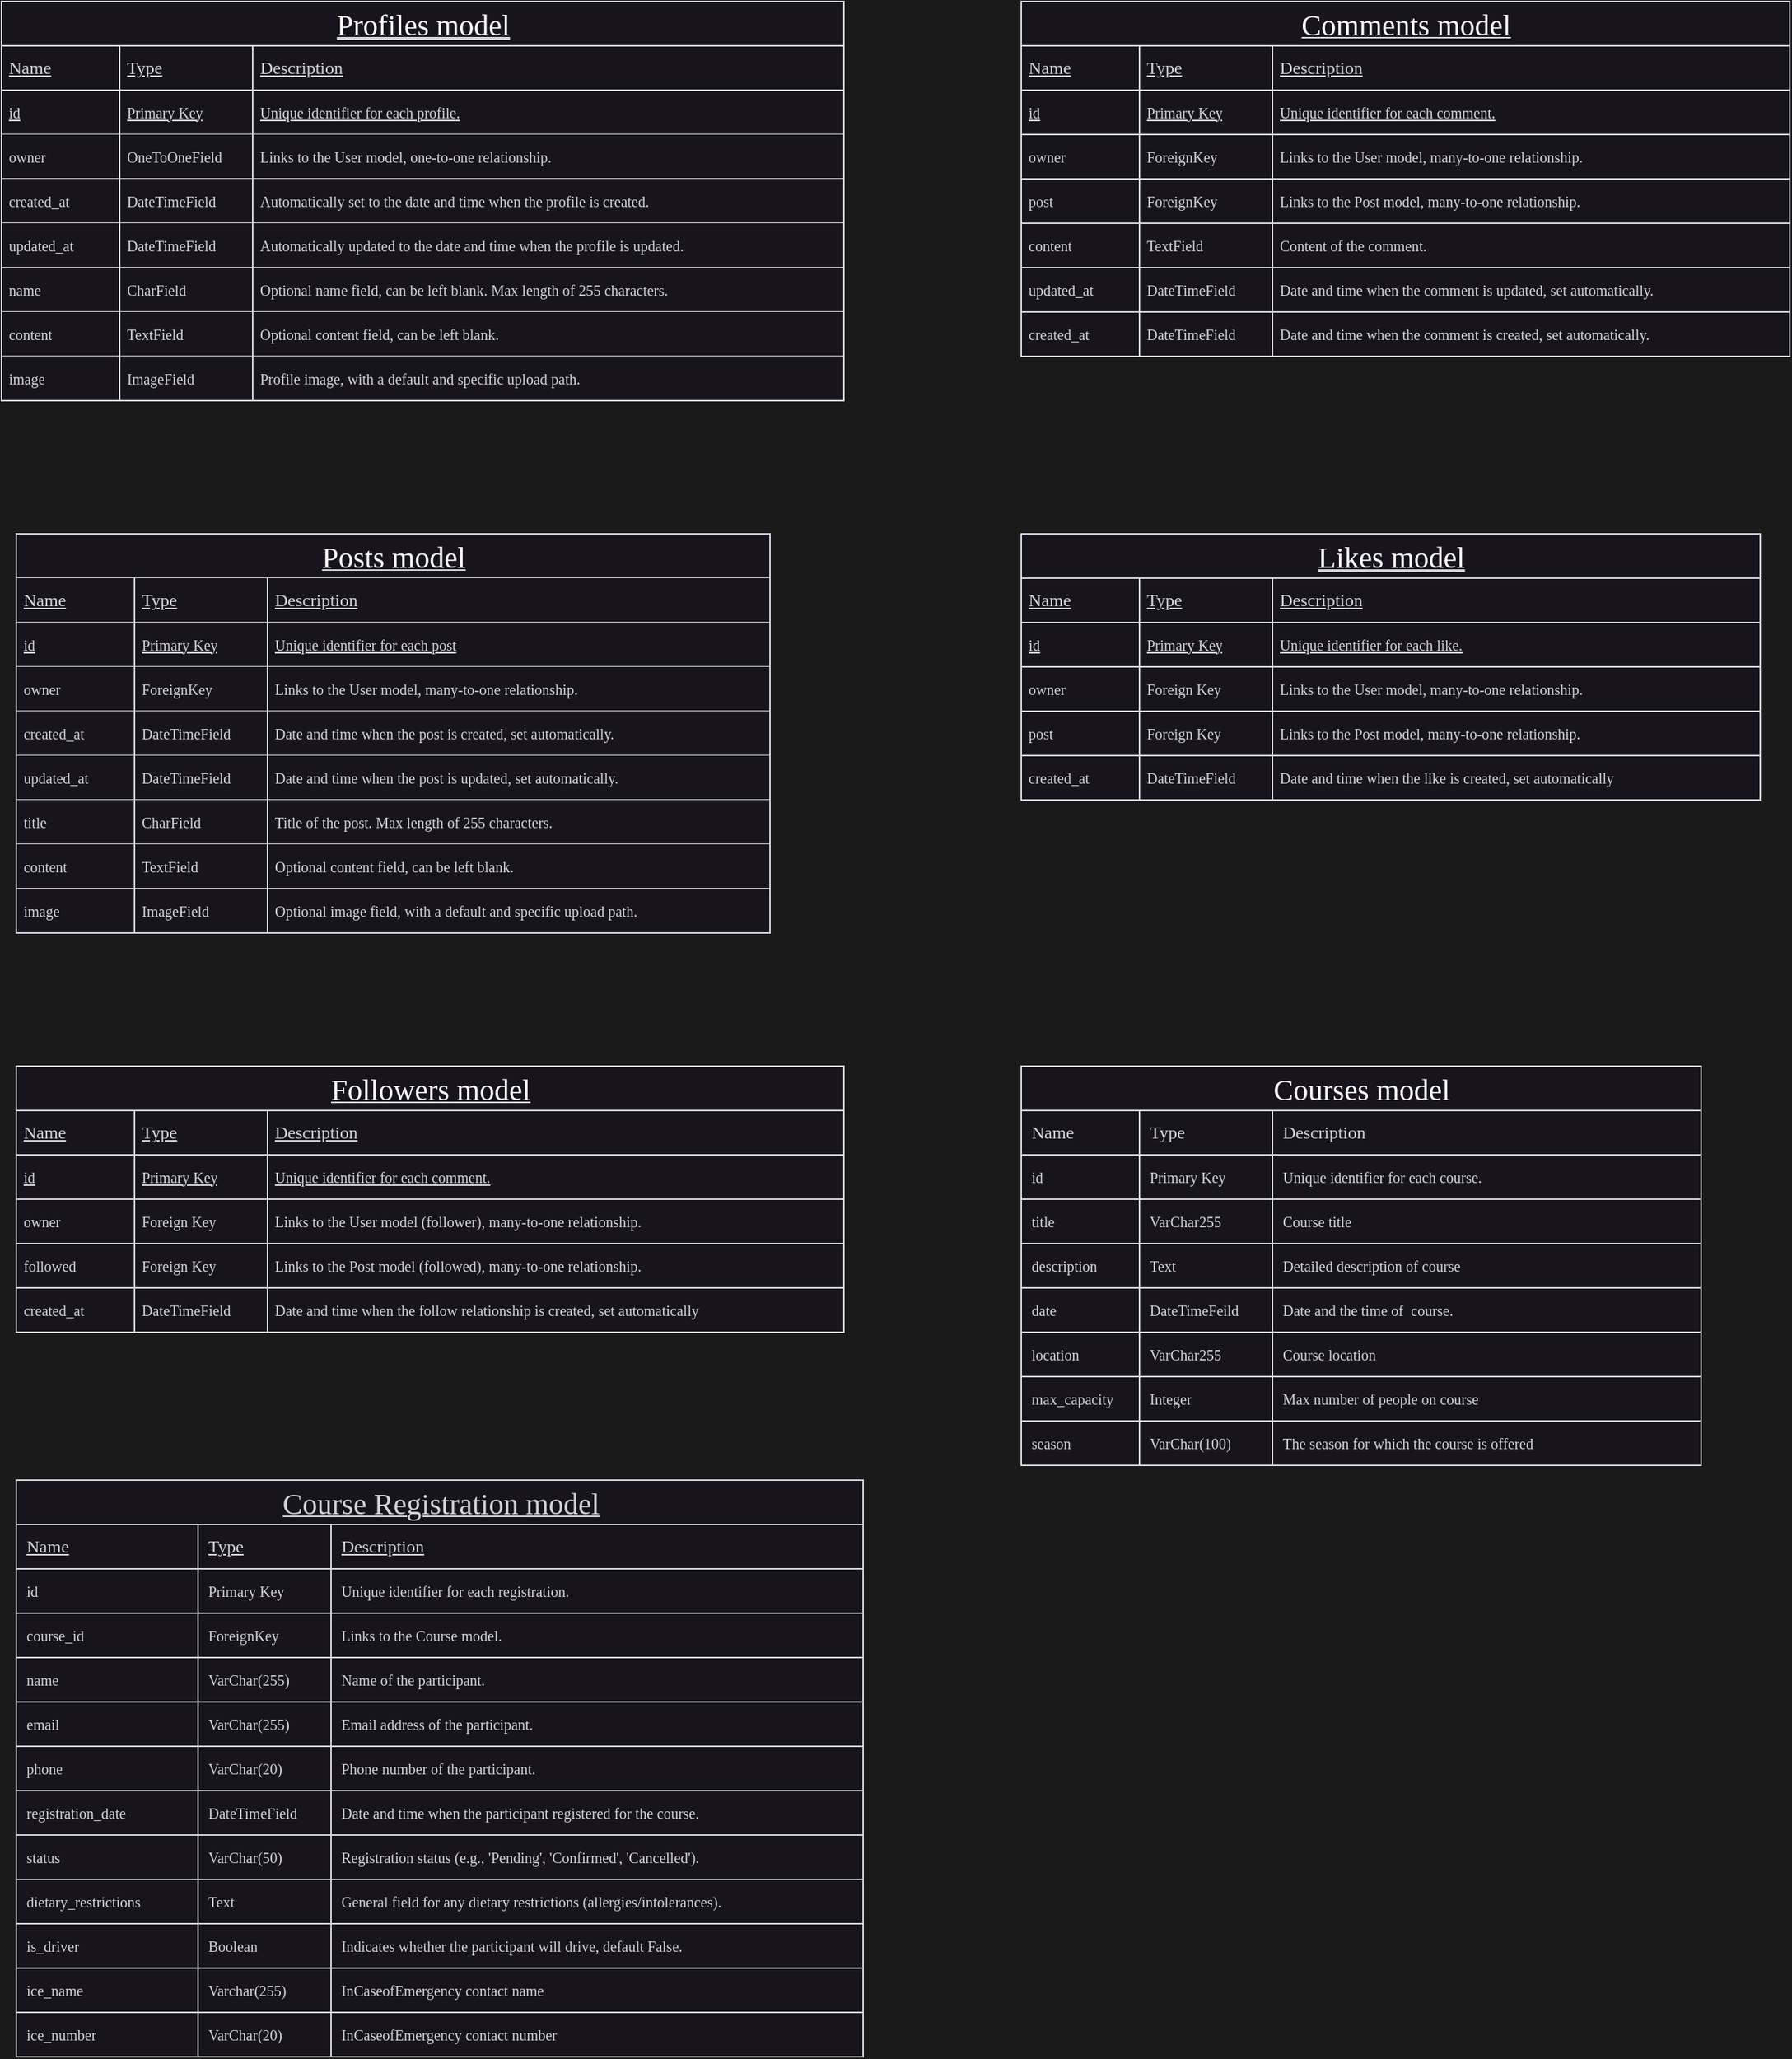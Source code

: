 <mxfile>
    <diagram id="xSI8jw17s72NfXY92Z4g" name="Page-1">
        <mxGraphModel dx="6978" dy="3347" grid="1" gridSize="10" guides="1" tooltips="1" connect="1" arrows="1" fold="1" page="1" pageScale="1" pageWidth="827" pageHeight="1169" background="#1A1A1A" math="0" shadow="0">
            <root>
                <mxCell id="0"/>
                <mxCell id="1" parent="0"/>
                <mxCell id="2" value="&lt;font color=&quot;#ffffff&quot;&gt;Profiles model&lt;/font&gt;" style="shape=table;startSize=30;container=1;collapsible=1;childLayout=tableLayout;fixedRows=0;rowLines=1;fontStyle=4;align=center;resizeLast=1;fontSize=20;labelPosition=center;verticalLabelPosition=middle;verticalAlign=middle;labelBackgroundColor=#18141D;horizontal=1;spacingLeft=0;fontFamily=Verdana;spacing=0;labelBorderColor=none;movable=0;resizable=0;rotatable=0;deletable=0;editable=0;connectable=0;swimlaneFillColor=#18141D;rounded=0;swimlaneLine=1;strokeWidth=1;perimeterSpacing=0;fontColor=#d1d5db;fillColor=#18141D;strokeColor=#D1D5DB;gradientColor=none;arcSize=1;separatorColor=#D1D5DB;columnLines=1;right=0;swimlaneBody=1;resizeLastRow=0;left=0;html=1;" parent="1" vertex="1">
                    <mxGeometry x="-4850" y="-2280" width="570" height="270" as="geometry"/>
                </mxCell>
                <mxCell id="3" value="" style="shape=tableRow;horizontal=0;startSize=0;swimlaneHead=0;swimlaneBody=0;collapsible=0;dropTarget=0;points=[[0,0.5],[1,0.5]];portConstraint=eastwest;top=0;left=0;right=0;bottom=1;align=left;fontSize=11;fontStyle=0;fontFamily=Verdana;verticalAlign=middle;spacing=0;spacingLeft=0;labelBackgroundColor=#18141D;labelBorderColor=none;fillColor=#18141D;movable=0;resizable=0;rotatable=0;deletable=0;editable=0;connectable=0;fontColor=#d1d5db;html=1;strokeColor=#D1D5DB;strokeWidth=1;" parent="2" vertex="1">
                    <mxGeometry y="30" width="570" height="30" as="geometry"/>
                </mxCell>
                <mxCell id="4" value="Name" style="shape=partialRectangle;connectable=0;top=1;left=1;bottom=1;right=1;fontStyle=4;overflow=hidden;align=left;fontSize=12;fontFamily=Verdana;verticalAlign=middle;spacingLeft=5;spacing=0;labelBackgroundColor=#18141D;labelBorderColor=none;fillColor=#18141D;strokeColor=#D1D5DB;strokeWidth=1;perimeterSpacing=0;movable=0;resizable=0;rotatable=0;deletable=0;editable=0;fontColor=#d1d5db;html=1;" parent="3" vertex="1">
                    <mxGeometry width="80" height="30" as="geometry">
                        <mxRectangle width="80" height="30" as="alternateBounds"/>
                    </mxGeometry>
                </mxCell>
                <mxCell id="5" value="Type" style="shape=partialRectangle;connectable=0;top=1;left=1;bottom=1;right=1;align=left;spacingLeft=5;fontStyle=4;overflow=hidden;fontSize=12;fontFamily=Verdana;verticalAlign=middle;spacing=0;labelBackgroundColor=#18141D;labelBorderColor=none;fillColor=#18141D;strokeColor=#D1D5DB;strokeWidth=1;perimeterSpacing=0;movable=0;resizable=0;rotatable=0;deletable=0;editable=0;fontColor=#d1d5db;html=1;" parent="3" vertex="1">
                    <mxGeometry x="80" width="90" height="30" as="geometry">
                        <mxRectangle width="90" height="30" as="alternateBounds"/>
                    </mxGeometry>
                </mxCell>
                <mxCell id="6" value="Description" style="shape=partialRectangle;connectable=0;top=1;left=1;bottom=1;right=1;align=left;spacingLeft=5;fontStyle=4;overflow=hidden;fontSize=12;fontFamily=Verdana;verticalAlign=middle;spacing=0;labelBackgroundColor=#18141D;labelBorderColor=none;movable=0;resizable=0;rotatable=0;deletable=0;editable=0;fillColor=#18141D;strokeColor=#D1D5DB;strokeWidth=1;perimeterSpacing=0;fontColor=#d1d5db;html=1;" parent="3" vertex="1">
                    <mxGeometry x="170" width="400" height="30" as="geometry">
                        <mxRectangle width="400" height="30" as="alternateBounds"/>
                    </mxGeometry>
                </mxCell>
                <mxCell id="7" value="" style="shape=tableRow;horizontal=0;startSize=0;swimlaneHead=0;swimlaneBody=0;collapsible=0;dropTarget=0;points=[[0,0.5],[1,0.5]];portConstraint=eastwest;top=0;left=0;right=0;bottom=1;align=left;fontSize=11;fontStyle=0;fontFamily=Verdana;verticalAlign=middle;spacing=0;spacingLeft=0;labelBackgroundColor=#18141D;labelBorderColor=none;fillColor=#18141D;movable=0;resizable=0;rotatable=0;deletable=0;editable=0;connectable=0;fontColor=#d1d5db;html=1;strokeColor=#D1D5DB;strokeWidth=1;" parent="2" vertex="1">
                    <mxGeometry y="60" width="570" height="30" as="geometry"/>
                </mxCell>
                <mxCell id="8" value="id" style="shape=partialRectangle;connectable=0;top=1;left=1;bottom=1;right=1;fontStyle=4;overflow=hidden;align=left;fontSize=10;fontFamily=Verdana;verticalAlign=middle;spacingLeft=5;spacing=0;labelBackgroundColor=#18141D;labelBorderColor=none;fillColor=#18141D;strokeColor=#D1D5DB;strokeWidth=1;perimeterSpacing=0;movable=0;resizable=0;rotatable=0;deletable=0;editable=0;fontColor=#d1d5db;html=1;" parent="7" vertex="1">
                    <mxGeometry width="80" height="30" as="geometry">
                        <mxRectangle width="80" height="30" as="alternateBounds"/>
                    </mxGeometry>
                </mxCell>
                <mxCell id="9" value="Primary Key" style="shape=partialRectangle;connectable=0;top=1;left=1;bottom=1;right=1;align=left;spacingLeft=5;fontStyle=4;overflow=hidden;fontSize=10;fontFamily=Verdana;verticalAlign=middle;spacing=0;labelBackgroundColor=#18141D;labelBorderColor=none;fillColor=#18141D;strokeColor=#D1D5DB;strokeWidth=1;perimeterSpacing=0;movable=0;resizable=0;rotatable=0;deletable=0;editable=0;fontColor=#d1d5db;html=1;" parent="7" vertex="1">
                    <mxGeometry x="80" width="90" height="30" as="geometry">
                        <mxRectangle width="90" height="30" as="alternateBounds"/>
                    </mxGeometry>
                </mxCell>
                <mxCell id="10" value="Unique identifier for each profile." style="shape=partialRectangle;connectable=0;top=1;left=1;bottom=1;right=1;align=left;spacingLeft=5;fontStyle=4;overflow=hidden;fontSize=10;fontFamily=Verdana;verticalAlign=middle;spacing=0;labelBackgroundColor=#18141D;labelBorderColor=none;movable=0;resizable=0;rotatable=0;deletable=0;editable=0;fillColor=#18141D;strokeColor=#D1D5DB;strokeWidth=1;perimeterSpacing=0;fontColor=#d1d5db;html=1;" parent="7" vertex="1">
                    <mxGeometry x="170" width="400" height="30" as="geometry">
                        <mxRectangle width="400" height="30" as="alternateBounds"/>
                    </mxGeometry>
                </mxCell>
                <mxCell id="11" value="" style="shape=tableRow;horizontal=0;startSize=0;swimlaneHead=0;swimlaneBody=0;collapsible=0;dropTarget=0;points=[[0,0.5],[1,0.5]];portConstraint=eastwest;top=0;left=0;right=0;bottom=0;align=left;fontSize=11;fontStyle=0;fontFamily=Verdana;labelBackgroundColor=#18141D;verticalAlign=middle;spacing=0;spacingLeft=0;labelBorderColor=none;fillColor=#18141D;movable=0;resizable=0;rotatable=0;deletable=0;editable=0;connectable=0;fontColor=#d1d5db;html=1;strokeColor=#D1D5DB;strokeWidth=1;" parent="2" vertex="1">
                    <mxGeometry y="90" width="570" height="30" as="geometry"/>
                </mxCell>
                <mxCell id="12" value="owner" style="shape=partialRectangle;connectable=0;top=0;left=1;bottom=1;right=1;editable=0;overflow=hidden;align=left;fontSize=10;fontStyle=0;fontFamily=Verdana;verticalAlign=middle;spacingLeft=5;spacing=0;labelBackgroundColor=#18141D;labelBorderColor=none;fillColor=#18141D;strokeColor=#D1D5DB;strokeWidth=1;movable=0;resizable=0;rotatable=0;deletable=0;fontColor=#d1d5db;html=1;" parent="11" vertex="1">
                    <mxGeometry width="80" height="30" as="geometry">
                        <mxRectangle width="80" height="30" as="alternateBounds"/>
                    </mxGeometry>
                </mxCell>
                <mxCell id="13" value="OneToOneField" style="shape=partialRectangle;connectable=0;top=0;left=1;bottom=1;right=1;align=left;spacingLeft=5;overflow=hidden;fontSize=10;fontStyle=0;fontFamily=Verdana;verticalAlign=middle;spacing=0;labelBackgroundColor=#18141D;labelBorderColor=none;fillColor=#18141D;strokeColor=#D1D5DB;strokeWidth=1;movable=0;resizable=0;rotatable=0;deletable=0;editable=0;fontColor=#d1d5db;html=1;" parent="11" vertex="1">
                    <mxGeometry x="80" width="90" height="30" as="geometry">
                        <mxRectangle width="90" height="30" as="alternateBounds"/>
                    </mxGeometry>
                </mxCell>
                <mxCell id="14" value="Links to the User model, one-to-one relationship." style="shape=partialRectangle;connectable=0;top=0;left=1;bottom=1;right=1;align=left;spacingLeft=5;overflow=hidden;fontSize=10;fontStyle=0;fontFamily=Verdana;verticalAlign=middle;labelBackgroundColor=#18141D;spacing=0;labelBorderColor=none;fillColor=#18141D;strokeColor=#D1D5DB;strokeWidth=1;movable=0;resizable=0;rotatable=0;deletable=0;editable=0;fontColor=#d1d5db;html=1;" parent="11" vertex="1">
                    <mxGeometry x="170" width="400" height="30" as="geometry">
                        <mxRectangle width="400" height="30" as="alternateBounds"/>
                    </mxGeometry>
                </mxCell>
                <mxCell id="15" value="" style="shape=tableRow;horizontal=0;startSize=0;swimlaneHead=0;swimlaneBody=0;collapsible=0;dropTarget=0;points=[[0,0.5],[1,0.5]];portConstraint=eastwest;top=0;left=0;right=0;bottom=0;align=left;fontSize=11;fontStyle=0;fontFamily=Verdana;labelBackgroundColor=#18141D;verticalAlign=middle;spacing=0;spacingLeft=0;labelBorderColor=none;fillColor=#18141D;movable=0;resizable=0;rotatable=0;deletable=0;editable=0;connectable=0;fontColor=#d1d5db;html=1;strokeColor=#D1D5DB;strokeWidth=1;" parent="2" vertex="1">
                    <mxGeometry y="120" width="570" height="30" as="geometry"/>
                </mxCell>
                <mxCell id="16" value="created_at" style="shape=partialRectangle;connectable=0;top=0;left=1;bottom=1;right=1;editable=0;overflow=hidden;align=left;fontSize=10;fontStyle=0;fontFamily=Verdana;verticalAlign=middle;spacingLeft=5;spacing=0;labelBackgroundColor=#18141D;labelBorderColor=none;fillColor=#18141D;strokeColor=#D1D5DB;allowArrows=1;expand=1;strokeWidth=1;movable=0;resizable=0;rotatable=0;deletable=0;fontColor=#d1d5db;html=1;" parent="15" vertex="1">
                    <mxGeometry width="80" height="30" as="geometry">
                        <mxRectangle width="80" height="30" as="alternateBounds"/>
                    </mxGeometry>
                </mxCell>
                <mxCell id="17" value="DateTimeField" style="shape=partialRectangle;connectable=0;top=0;left=1;bottom=1;right=1;align=left;spacingLeft=5;overflow=hidden;fontSize=10;fontStyle=0;fontFamily=Verdana;verticalAlign=middle;spacing=0;labelBackgroundColor=#18141D;labelBorderColor=none;fillColor=#18141D;strokeColor=#D1D5DB;allowArrows=1;expand=1;strokeWidth=1;movable=0;resizable=0;rotatable=0;deletable=0;editable=0;fontColor=#d1d5db;html=1;" parent="15" vertex="1">
                    <mxGeometry x="80" width="90" height="30" as="geometry">
                        <mxRectangle width="90" height="30" as="alternateBounds"/>
                    </mxGeometry>
                </mxCell>
                <mxCell id="18" value="Automatically set to the date and time when the profile is created." style="shape=partialRectangle;connectable=0;top=0;left=1;bottom=1;right=1;align=left;spacingLeft=5;overflow=hidden;fontSize=10;fontStyle=0;fontFamily=Verdana;verticalAlign=middle;labelBackgroundColor=#18141D;spacing=0;labelBorderColor=none;fillColor=#18141D;strokeColor=#D1D5DB;allowArrows=1;expand=1;strokeWidth=1;movable=0;resizable=0;rotatable=0;deletable=0;editable=0;fontColor=#d1d5db;html=1;" parent="15" vertex="1">
                    <mxGeometry x="170" width="400" height="30" as="geometry">
                        <mxRectangle width="400" height="30" as="alternateBounds"/>
                    </mxGeometry>
                </mxCell>
                <mxCell id="19" value="" style="shape=tableRow;horizontal=0;startSize=0;swimlaneHead=0;swimlaneBody=0;collapsible=0;dropTarget=0;points=[[0,0.5],[1,0.5]];portConstraint=eastwest;top=0;left=0;right=0;bottom=0;align=left;fontSize=11;fontStyle=0;fontFamily=Verdana;verticalAlign=middle;spacing=0;spacingLeft=0;labelBackgroundColor=#18141D;labelBorderColor=none;fillColor=#18141D;movable=0;resizable=0;rotatable=0;deletable=0;editable=0;connectable=0;fontColor=#d1d5db;html=1;strokeColor=#D1D5DB;strokeWidth=1;" parent="2" vertex="1">
                    <mxGeometry y="150" width="570" height="30" as="geometry"/>
                </mxCell>
                <mxCell id="20" value="updated_at" style="shape=partialRectangle;connectable=0;top=0;left=1;bottom=1;right=1;editable=0;overflow=hidden;align=left;fontSize=10;fontStyle=0;fontFamily=Verdana;verticalAlign=middle;spacingLeft=5;spacing=0;labelBackgroundColor=#18141D;labelBorderColor=none;fillColor=#18141D;strokeColor=#D1D5DB;strokeWidth=1;movable=0;resizable=0;rotatable=0;deletable=0;fontColor=#d1d5db;html=1;" parent="19" vertex="1">
                    <mxGeometry width="80" height="30" as="geometry">
                        <mxRectangle width="80" height="30" as="alternateBounds"/>
                    </mxGeometry>
                </mxCell>
                <mxCell id="21" value="DateTimeField" style="shape=partialRectangle;connectable=0;top=0;left=1;bottom=1;right=1;align=left;spacingLeft=5;overflow=hidden;fontSize=10;fontStyle=0;fontFamily=Verdana;verticalAlign=middle;spacing=0;labelBackgroundColor=#18141D;labelBorderColor=none;fillColor=#18141D;strokeColor=#D1D5DB;strokeWidth=1;movable=0;resizable=0;rotatable=0;deletable=0;editable=0;fontColor=#d1d5db;html=1;" parent="19" vertex="1">
                    <mxGeometry x="80" width="90" height="30" as="geometry">
                        <mxRectangle width="90" height="30" as="alternateBounds"/>
                    </mxGeometry>
                </mxCell>
                <mxCell id="22" value="Automatically updated to the date and time when the profile is updated." style="shape=partialRectangle;connectable=0;top=0;left=1;bottom=1;right=1;align=left;spacingLeft=5;overflow=hidden;fontSize=10;verticalAlign=middle;fontStyle=0;fontFamily=Verdana;labelBackgroundColor=#18141D;spacing=0;labelBorderColor=none;strokeWidth=1;fillColor=#18141D;strokeColor=#D1D5DB;movable=0;resizable=0;rotatable=0;deletable=0;editable=0;fontColor=#d1d5db;html=1;" parent="19" vertex="1">
                    <mxGeometry x="170" width="400" height="30" as="geometry">
                        <mxRectangle width="400" height="30" as="alternateBounds"/>
                    </mxGeometry>
                </mxCell>
                <mxCell id="23" value="" style="shape=tableRow;horizontal=0;startSize=0;swimlaneHead=0;swimlaneBody=0;collapsible=0;dropTarget=0;points=[[0,0.5],[1,0.5]];portConstraint=eastwest;top=0;left=0;right=0;bottom=0;align=left;fontSize=11;fontStyle=0;fontFamily=Verdana;verticalAlign=middle;spacing=0;spacingLeft=0;labelBackgroundColor=#18141D;labelBorderColor=none;fillColor=#18141D;movable=0;resizable=0;rotatable=0;deletable=0;editable=0;connectable=0;fontColor=#d1d5db;html=1;strokeColor=#D1D5DB;strokeWidth=1;" parent="2" vertex="1">
                    <mxGeometry y="180" width="570" height="30" as="geometry"/>
                </mxCell>
                <mxCell id="24" value="name" style="shape=partialRectangle;connectable=0;top=0;left=1;bottom=1;right=1;editable=0;overflow=hidden;align=left;fontSize=10;fontStyle=0;fontFamily=Verdana;verticalAlign=middle;spacingLeft=5;spacing=0;labelBackgroundColor=#18141D;labelBorderColor=none;fillColor=#18141D;strokeColor=#D1D5DB;strokeWidth=1;movable=0;resizable=0;rotatable=0;deletable=0;fontColor=#d1d5db;html=1;" parent="23" vertex="1">
                    <mxGeometry width="80" height="30" as="geometry">
                        <mxRectangle width="80" height="30" as="alternateBounds"/>
                    </mxGeometry>
                </mxCell>
                <mxCell id="25" value="CharField" style="shape=partialRectangle;connectable=0;top=0;left=1;bottom=1;right=1;align=left;spacingLeft=5;overflow=hidden;fontSize=10;fontStyle=0;fontFamily=Verdana;verticalAlign=middle;spacing=0;labelBackgroundColor=#18141D;labelBorderColor=none;fillColor=#18141D;strokeColor=#D1D5DB;strokeWidth=1;movable=0;resizable=0;rotatable=0;deletable=0;editable=0;fontColor=#d1d5db;html=1;" parent="23" vertex="1">
                    <mxGeometry x="80" width="90" height="30" as="geometry">
                        <mxRectangle width="90" height="30" as="alternateBounds"/>
                    </mxGeometry>
                </mxCell>
                <mxCell id="26" value="Optional name field, can be left blank. Max length of 255 characters." style="shape=partialRectangle;connectable=0;top=0;left=1;bottom=1;right=1;align=left;spacingLeft=5;overflow=hidden;fontSize=10;fontStyle=0;fontFamily=Verdana;verticalAlign=middle;labelBackgroundColor=#18141D;spacing=0;labelBorderColor=none;fillColor=#18141D;strokeColor=#D1D5DB;strokeWidth=1;movable=0;resizable=0;rotatable=0;deletable=0;editable=0;fontColor=#d1d5db;html=1;" parent="23" vertex="1">
                    <mxGeometry x="170" width="400" height="30" as="geometry">
                        <mxRectangle width="400" height="30" as="alternateBounds"/>
                    </mxGeometry>
                </mxCell>
                <mxCell id="27" value="" style="shape=tableRow;horizontal=0;startSize=0;swimlaneHead=0;swimlaneBody=0;collapsible=0;dropTarget=0;points=[[0,0.5],[1,0.5]];portConstraint=eastwest;top=0;left=0;right=0;bottom=0;align=left;fontSize=11;fontStyle=0;fontFamily=Verdana;verticalAlign=middle;spacing=0;spacingLeft=0;labelBackgroundColor=#18141D;labelBorderColor=none;fillColor=#18141D;movable=0;resizable=0;rotatable=0;deletable=0;editable=0;connectable=0;fontColor=#d1d5db;html=1;strokeColor=#D1D5DB;strokeWidth=1;" parent="2" vertex="1">
                    <mxGeometry y="210" width="570" height="30" as="geometry"/>
                </mxCell>
                <mxCell id="28" value="content" style="shape=partialRectangle;connectable=0;top=0;left=1;bottom=1;right=1;editable=0;overflow=hidden;align=left;fontSize=10;fontStyle=0;fontFamily=Verdana;verticalAlign=middle;spacingLeft=5;spacing=0;labelBackgroundColor=#18141D;labelBorderColor=none;fillColor=#18141D;strokeColor=#D1D5DB;strokeWidth=1;movable=0;resizable=0;rotatable=0;deletable=0;fontColor=#d1d5db;html=1;" parent="27" vertex="1">
                    <mxGeometry width="80" height="30" as="geometry">
                        <mxRectangle width="80" height="30" as="alternateBounds"/>
                    </mxGeometry>
                </mxCell>
                <mxCell id="29" value="TextField" style="shape=partialRectangle;connectable=0;top=0;left=1;bottom=1;right=1;align=left;spacingLeft=5;overflow=hidden;fontSize=10;fontStyle=0;fontFamily=Verdana;verticalAlign=middle;spacing=0;labelBackgroundColor=#18141D;labelBorderColor=none;fillColor=#18141D;strokeColor=#D1D5DB;strokeWidth=1;movable=0;resizable=0;rotatable=0;deletable=0;editable=0;fontColor=#d1d5db;html=1;" parent="27" vertex="1">
                    <mxGeometry x="80" width="90" height="30" as="geometry">
                        <mxRectangle width="90" height="30" as="alternateBounds"/>
                    </mxGeometry>
                </mxCell>
                <mxCell id="30" value="Optional content field, can be left blank." style="shape=partialRectangle;connectable=0;top=0;left=1;bottom=1;right=1;align=left;spacingLeft=5;overflow=hidden;fontSize=10;fontStyle=0;fontFamily=Verdana;verticalAlign=middle;labelBackgroundColor=#18141D;spacing=0;labelBorderColor=none;fillColor=#18141D;strokeColor=#D1D5DB;strokeWidth=1;movable=0;resizable=0;rotatable=0;deletable=0;editable=0;fontColor=#d1d5db;html=1;" parent="27" vertex="1">
                    <mxGeometry x="170" width="400" height="30" as="geometry">
                        <mxRectangle width="400" height="30" as="alternateBounds"/>
                    </mxGeometry>
                </mxCell>
                <mxCell id="31" value="" style="shape=tableRow;horizontal=0;startSize=0;swimlaneHead=0;swimlaneBody=0;collapsible=0;dropTarget=0;points=[[0,0.5],[1,0.5]];portConstraint=eastwest;top=0;left=0;right=0;bottom=0;align=left;fontSize=11;fontStyle=0;fontFamily=Verdana;verticalAlign=middle;spacing=0;spacingLeft=0;labelBackgroundColor=#18141D;labelBorderColor=none;fillColor=#18141D;movable=0;resizable=0;rotatable=0;deletable=0;editable=0;connectable=0;fontColor=#d1d5db;html=1;strokeColor=#D1D5DB;strokeWidth=1;" parent="2" vertex="1">
                    <mxGeometry y="240" width="570" height="30" as="geometry"/>
                </mxCell>
                <mxCell id="32" value="image" style="shape=partialRectangle;connectable=0;top=0;left=1;bottom=1;right=1;editable=0;overflow=hidden;align=left;fontSize=10;fontStyle=0;fontFamily=Verdana;verticalAlign=middle;spacingLeft=5;spacing=0;labelBackgroundColor=#18141D;labelBorderColor=none;fillColor=#18141D;strokeColor=#D1D5DB;strokeWidth=1;movable=0;resizable=0;rotatable=0;deletable=0;fontColor=#d1d5db;html=1;" parent="31" vertex="1">
                    <mxGeometry width="80" height="30" as="geometry">
                        <mxRectangle width="80" height="30" as="alternateBounds"/>
                    </mxGeometry>
                </mxCell>
                <mxCell id="33" value="ImageField" style="shape=partialRectangle;connectable=0;top=0;left=1;bottom=1;right=1;align=left;spacingLeft=5;overflow=hidden;fontSize=10;fontStyle=0;fontFamily=Verdana;verticalAlign=middle;spacing=0;labelBackgroundColor=#18141D;labelBorderColor=none;fillColor=#18141D;strokeColor=#D1D5DB;strokeWidth=1;movable=0;resizable=0;rotatable=0;deletable=0;editable=0;fontColor=#d1d5db;html=1;" parent="31" vertex="1">
                    <mxGeometry x="80" width="90" height="30" as="geometry">
                        <mxRectangle width="90" height="30" as="alternateBounds"/>
                    </mxGeometry>
                </mxCell>
                <mxCell id="34" value="Profile image, with a default and specific upload path." style="shape=partialRectangle;connectable=0;top=0;left=1;bottom=1;right=1;align=left;spacingLeft=5;overflow=hidden;fontSize=10;fontStyle=0;fontFamily=Verdana;verticalAlign=middle;labelBackgroundColor=#18141D;spacing=0;labelBorderColor=none;fillColor=#18141D;strokeColor=#D1D5DB;strokeWidth=1;movable=0;resizable=0;rotatable=0;deletable=0;editable=0;fontColor=#d1d5db;html=1;" parent="31" vertex="1">
                    <mxGeometry x="170" width="400" height="30" as="geometry">
                        <mxRectangle width="400" height="30" as="alternateBounds"/>
                    </mxGeometry>
                </mxCell>
                <mxCell id="35" value="&lt;font color=&quot;#ffffff&quot;&gt;Likes model&lt;/font&gt;" style="shape=table;startSize=30;container=1;collapsible=1;childLayout=tableLayout;fixedRows=1;rowLines=0;fontStyle=4;align=center;resizeLast=1;fontSize=20;labelPosition=center;verticalLabelPosition=middle;verticalAlign=middle;labelBackgroundColor=#18141D;horizontal=1;spacingLeft=0;fontFamily=Verdana;fontColor=#d1d5db;spacing=0;movable=0;resizable=0;rotatable=0;deletable=0;editable=0;connectable=0;labelBorderColor=none;fillColor=#18141D;html=1;strokeColor=#D1D5DB;strokeWidth=1;" parent="1" vertex="1">
                    <mxGeometry x="-4160" y="-1920" width="500" height="180" as="geometry"/>
                </mxCell>
                <mxCell id="36" value="" style="shape=tableRow;horizontal=0;startSize=0;swimlaneHead=0;swimlaneBody=0;fillColor=#18141D;collapsible=0;dropTarget=0;points=[[0,0.5],[1,0.5]];portConstraint=eastwest;top=0;left=0;right=0;bottom=1;align=left;fontSize=11;fontStyle=0;fontFamily=Verdana;verticalAlign=middle;spacing=0;spacingLeft=0;labelBackgroundColor=#18141D;labelBorderColor=none;movable=0;resizable=0;rotatable=0;deletable=0;editable=0;connectable=0;fontColor=#d1d5db;html=1;strokeColor=#D1D5DB;strokeWidth=1;" parent="35" vertex="1">
                    <mxGeometry y="30" width="500" height="30" as="geometry"/>
                </mxCell>
                <mxCell id="37" value="Name" style="shape=partialRectangle;connectable=0;top=1;left=1;bottom=1;right=1;fontStyle=4;overflow=hidden;align=left;fontSize=12;fontFamily=Verdana;verticalAlign=middle;spacingLeft=5;spacing=0;labelBackgroundColor=#18141D;labelBorderColor=none;shadow=0;movable=0;resizable=0;rotatable=0;deletable=0;editable=0;fillColor=#18141D;fontColor=#d1d5db;html=1;strokeColor=#D1D5DB;strokeWidth=1;" parent="36" vertex="1">
                    <mxGeometry width="80" height="30" as="geometry">
                        <mxRectangle width="80" height="30" as="alternateBounds"/>
                    </mxGeometry>
                </mxCell>
                <mxCell id="38" value="Type" style="shape=partialRectangle;connectable=0;top=1;left=1;bottom=1;right=1;align=left;spacingLeft=5;fontStyle=4;overflow=hidden;fontSize=12;fontFamily=Verdana;verticalAlign=middle;spacing=0;labelBackgroundColor=#18141D;labelBorderColor=none;shadow=0;movable=0;resizable=0;rotatable=0;deletable=0;editable=0;fillColor=#18141D;fontColor=#d1d5db;html=1;strokeColor=#D1D5DB;strokeWidth=1;" parent="36" vertex="1">
                    <mxGeometry x="80" width="90" height="30" as="geometry">
                        <mxRectangle width="90" height="30" as="alternateBounds"/>
                    </mxGeometry>
                </mxCell>
                <mxCell id="39" value="Description" style="shape=partialRectangle;connectable=0;top=1;left=1;bottom=1;right=1;align=left;spacingLeft=5;fontStyle=4;overflow=hidden;fontSize=12;fontFamily=Verdana;verticalAlign=middle;spacing=0;labelBackgroundColor=#18141D;labelBorderColor=none;shadow=0;movable=0;resizable=0;rotatable=0;deletable=0;editable=0;fillColor=#18141D;fontColor=#d1d5db;html=1;strokeColor=#D1D5DB;strokeWidth=1;" parent="36" vertex="1">
                    <mxGeometry x="170" width="330" height="30" as="geometry">
                        <mxRectangle width="330" height="30" as="alternateBounds"/>
                    </mxGeometry>
                </mxCell>
                <mxCell id="40" value="" style="shape=tableRow;horizontal=0;startSize=0;swimlaneHead=0;swimlaneBody=0;fillColor=#18141D;collapsible=0;dropTarget=0;points=[[0,0.5],[1,0.5]];portConstraint=eastwest;top=0;left=0;right=0;bottom=1;align=left;fontSize=11;fontStyle=0;fontFamily=Verdana;verticalAlign=middle;spacing=0;spacingLeft=0;labelBackgroundColor=#18141D;labelBorderColor=none;movable=0;resizable=0;rotatable=0;deletable=0;editable=0;connectable=0;fontColor=#d1d5db;html=1;strokeColor=#D1D5DB;strokeWidth=1;" parent="35" vertex="1">
                    <mxGeometry y="60" width="500" height="30" as="geometry"/>
                </mxCell>
                <mxCell id="41" value="id" style="shape=partialRectangle;connectable=0;top=1;left=1;bottom=1;right=1;fontStyle=4;overflow=hidden;align=left;fontSize=10;fontFamily=Verdana;verticalAlign=middle;spacingLeft=5;spacing=0;labelBackgroundColor=#18141D;labelBorderColor=none;shadow=0;movable=0;resizable=0;rotatable=0;deletable=0;editable=0;fillColor=#18141D;fontColor=#d1d5db;html=1;strokeColor=#D1D5DB;strokeWidth=1;" parent="40" vertex="1">
                    <mxGeometry width="80" height="30" as="geometry">
                        <mxRectangle width="80" height="30" as="alternateBounds"/>
                    </mxGeometry>
                </mxCell>
                <mxCell id="42" value="Primary Key" style="shape=partialRectangle;connectable=0;top=1;left=1;bottom=1;right=1;align=left;spacingLeft=5;fontStyle=4;overflow=hidden;fontSize=10;fontFamily=Verdana;verticalAlign=middle;spacing=0;labelBackgroundColor=#18141D;labelBorderColor=none;shadow=0;movable=0;resizable=0;rotatable=0;deletable=0;editable=0;fillColor=#18141D;fontColor=#d1d5db;html=1;strokeColor=#D1D5DB;strokeWidth=1;" parent="40" vertex="1">
                    <mxGeometry x="80" width="90" height="30" as="geometry">
                        <mxRectangle width="90" height="30" as="alternateBounds"/>
                    </mxGeometry>
                </mxCell>
                <mxCell id="43" value="Unique identifier for each like." style="shape=partialRectangle;connectable=0;top=1;left=1;bottom=1;right=1;align=left;spacingLeft=5;fontStyle=4;overflow=hidden;fontSize=10;fontFamily=Verdana;verticalAlign=middle;spacing=0;labelBackgroundColor=#18141D;labelBorderColor=none;shadow=0;movable=0;resizable=0;rotatable=0;deletable=0;editable=0;fillColor=#18141D;fontColor=#d1d5db;html=1;strokeColor=#D1D5DB;strokeWidth=1;" parent="40" vertex="1">
                    <mxGeometry x="170" width="330" height="30" as="geometry">
                        <mxRectangle width="330" height="30" as="alternateBounds"/>
                    </mxGeometry>
                </mxCell>
                <mxCell id="44" value="" style="shape=tableRow;horizontal=0;startSize=0;swimlaneHead=0;swimlaneBody=0;fillColor=#18141D;collapsible=0;dropTarget=0;points=[[0,0.5],[1,0.5]];portConstraint=eastwest;top=0;left=0;right=0;bottom=0;align=left;fontSize=10;fontStyle=0;fontFamily=Verdana;labelBackgroundColor=#18141D;fontColor=#d1d5db;verticalAlign=middle;spacing=0;spacingLeft=0;labelBorderColor=none;movable=0;resizable=0;rotatable=0;deletable=0;editable=0;connectable=0;html=1;strokeColor=#D1D5DB;strokeWidth=1;" parent="35" vertex="1">
                    <mxGeometry y="90" width="500" height="30" as="geometry"/>
                </mxCell>
                <mxCell id="45" value="owner" style="shape=partialRectangle;connectable=0;top=1;left=1;bottom=1;right=1;editable=0;overflow=hidden;align=left;fontSize=10;fontStyle=0;fontFamily=Verdana;verticalAlign=middle;spacingLeft=5;spacing=0;labelBackgroundColor=#18141D;labelBorderColor=none;flipH=0;flipV=0;shadow=0;movable=0;resizable=0;rotatable=0;deletable=0;fillColor=#18141D;fontColor=#d1d5db;html=1;strokeColor=#D1D5DB;strokeWidth=1;" parent="44" vertex="1">
                    <mxGeometry width="80" height="30" as="geometry">
                        <mxRectangle width="80" height="30" as="alternateBounds"/>
                    </mxGeometry>
                </mxCell>
                <mxCell id="46" value="Foreign Key" style="shape=partialRectangle;connectable=0;top=1;left=1;bottom=1;right=1;align=left;spacingLeft=5;overflow=hidden;fontSize=10;fontStyle=0;fontFamily=Verdana;verticalAlign=middle;spacing=0;labelBackgroundColor=#18141D;labelBorderColor=none;flipH=0;flipV=0;shadow=0;movable=0;resizable=0;rotatable=0;deletable=0;editable=0;fillColor=#18141D;fontColor=#d1d5db;html=1;strokeColor=#D1D5DB;strokeWidth=1;" parent="44" vertex="1">
                    <mxGeometry x="80" width="90" height="30" as="geometry">
                        <mxRectangle width="90" height="30" as="alternateBounds"/>
                    </mxGeometry>
                </mxCell>
                <mxCell id="47" value="Links to the User model, many-to-one relationship." style="shape=partialRectangle;connectable=0;top=1;left=1;bottom=1;right=1;align=left;spacingLeft=5;overflow=hidden;fontSize=10;fontStyle=0;fontFamily=Verdana;verticalAlign=middle;labelBackgroundColor=#18141D;spacing=0;labelBorderColor=none;flipH=0;flipV=0;shadow=0;movable=0;resizable=0;rotatable=0;deletable=0;editable=0;fillColor=#18141D;fontColor=#d1d5db;html=1;strokeColor=#D1D5DB;strokeWidth=1;" parent="44" vertex="1">
                    <mxGeometry x="170" width="330" height="30" as="geometry">
                        <mxRectangle width="330" height="30" as="alternateBounds"/>
                    </mxGeometry>
                </mxCell>
                <mxCell id="48" value="" style="shape=tableRow;horizontal=0;startSize=0;swimlaneHead=0;swimlaneBody=0;fillColor=#18141D;collapsible=0;dropTarget=0;points=[[0,0.5],[1,0.5]];portConstraint=eastwest;top=0;left=0;right=0;bottom=0;align=left;fontSize=10;fontStyle=0;fontFamily=Verdana;labelBackgroundColor=#18141D;fontColor=#d1d5db;verticalAlign=middle;spacing=0;spacingLeft=0;labelBorderColor=none;movable=0;resizable=0;rotatable=0;deletable=0;editable=0;connectable=0;html=1;strokeColor=#D1D5DB;strokeWidth=1;" parent="35" vertex="1">
                    <mxGeometry y="120" width="500" height="30" as="geometry"/>
                </mxCell>
                <mxCell id="49" value="post" style="shape=partialRectangle;connectable=0;top=1;left=1;bottom=1;right=1;editable=0;overflow=hidden;align=left;fontSize=10;fontStyle=0;fontFamily=Verdana;verticalAlign=middle;spacingLeft=5;spacing=0;labelBackgroundColor=#18141D;labelBorderColor=none;flipH=0;flipV=0;shadow=0;movable=0;resizable=0;rotatable=0;deletable=0;fillColor=#18141D;fontColor=#d1d5db;html=1;strokeColor=#D1D5DB;strokeWidth=1;" parent="48" vertex="1">
                    <mxGeometry width="80" height="30" as="geometry">
                        <mxRectangle width="80" height="30" as="alternateBounds"/>
                    </mxGeometry>
                </mxCell>
                <mxCell id="50" value="Foreign Key" style="shape=partialRectangle;connectable=0;top=1;left=1;bottom=1;right=1;align=left;spacingLeft=5;overflow=hidden;fontSize=10;fontStyle=0;fontFamily=Verdana;verticalAlign=middle;spacing=0;labelBackgroundColor=#18141D;labelBorderColor=none;flipH=0;flipV=0;shadow=0;movable=0;resizable=0;rotatable=0;deletable=0;editable=0;fillColor=#18141D;fontColor=#d1d5db;html=1;strokeColor=#D1D5DB;strokeWidth=1;" parent="48" vertex="1">
                    <mxGeometry x="80" width="90" height="30" as="geometry">
                        <mxRectangle width="90" height="30" as="alternateBounds"/>
                    </mxGeometry>
                </mxCell>
                <mxCell id="51" value="Links to the Post model, many-to-one relationship." style="shape=partialRectangle;connectable=0;top=1;left=1;bottom=1;right=1;align=left;spacingLeft=5;overflow=hidden;fontSize=10;fontStyle=0;fontFamily=Verdana;verticalAlign=middle;labelBackgroundColor=#18141D;spacing=0;labelBorderColor=none;flipH=0;flipV=0;shadow=0;movable=0;resizable=0;rotatable=0;deletable=0;editable=0;fillColor=#18141D;fontColor=#d1d5db;html=1;strokeColor=#D1D5DB;strokeWidth=1;" parent="48" vertex="1">
                    <mxGeometry x="170" width="330" height="30" as="geometry">
                        <mxRectangle width="330" height="30" as="alternateBounds"/>
                    </mxGeometry>
                </mxCell>
                <mxCell id="52" value="" style="shape=tableRow;horizontal=0;startSize=0;swimlaneHead=0;swimlaneBody=0;fillColor=#18141D;collapsible=0;dropTarget=0;points=[[0,0.5],[1,0.5]];portConstraint=eastwest;top=0;left=0;right=0;bottom=0;align=left;fontSize=10;fontStyle=0;fontFamily=Verdana;verticalAlign=middle;spacing=0;spacingLeft=0;labelBackgroundColor=#18141D;labelBorderColor=none;movable=0;resizable=0;rotatable=0;deletable=0;editable=0;connectable=0;fontColor=#d1d5db;html=1;strokeColor=#D1D5DB;strokeWidth=1;" parent="35" vertex="1">
                    <mxGeometry y="150" width="500" height="30" as="geometry"/>
                </mxCell>
                <mxCell id="53" value="created_at" style="shape=partialRectangle;connectable=0;top=1;left=1;bottom=1;right=1;editable=0;overflow=hidden;align=left;fontSize=10;fontStyle=0;fontFamily=Verdana;verticalAlign=middle;spacingLeft=5;spacing=0;labelBackgroundColor=#18141D;labelBorderColor=none;flipH=0;flipV=0;shadow=0;movable=0;resizable=0;rotatable=0;deletable=0;fillColor=#18141D;fontColor=#d1d5db;html=1;strokeColor=#D1D5DB;strokeWidth=1;" parent="52" vertex="1">
                    <mxGeometry width="80" height="30" as="geometry">
                        <mxRectangle width="80" height="30" as="alternateBounds"/>
                    </mxGeometry>
                </mxCell>
                <mxCell id="54" value="DateTimeField" style="shape=partialRectangle;connectable=0;top=1;left=1;bottom=1;right=1;align=left;spacingLeft=5;overflow=hidden;fontSize=10;fontStyle=0;fontFamily=Verdana;verticalAlign=middle;spacing=0;labelBackgroundColor=#18141D;labelBorderColor=none;flipH=0;flipV=0;shadow=0;movable=0;resizable=0;rotatable=0;deletable=0;editable=0;fillColor=#18141D;fontColor=#d1d5db;html=1;strokeColor=#D1D5DB;strokeWidth=1;" parent="52" vertex="1">
                    <mxGeometry x="80" width="90" height="30" as="geometry">
                        <mxRectangle width="90" height="30" as="alternateBounds"/>
                    </mxGeometry>
                </mxCell>
                <mxCell id="55" value="Date and time when the like is created, set automatically" style="shape=partialRectangle;connectable=0;top=1;left=1;bottom=1;right=1;align=left;spacingLeft=5;overflow=hidden;fontSize=10;verticalAlign=middle;fontStyle=0;fontFamily=Verdana;labelBackgroundColor=#18141D;spacing=0;labelBorderColor=none;flipH=0;flipV=0;shadow=0;movable=0;resizable=0;rotatable=0;deletable=0;editable=0;fillColor=#18141D;fontColor=#d1d5db;html=1;strokeColor=#D1D5DB;strokeWidth=1;" parent="52" vertex="1">
                    <mxGeometry x="170" width="330" height="30" as="geometry">
                        <mxRectangle width="330" height="30" as="alternateBounds"/>
                    </mxGeometry>
                </mxCell>
                <mxCell id="56" value="&lt;font color=&quot;#ffffff&quot; style=&quot;font-size: 20px;&quot;&gt;Comments model&lt;/font&gt;" style="shape=table;startSize=30;container=1;collapsible=1;childLayout=tableLayout;fixedRows=1;rowLines=0;fontStyle=4;align=center;resizeLast=1;fontSize=11;labelPosition=center;verticalLabelPosition=middle;verticalAlign=middle;labelBackgroundColor=#18141D;horizontal=1;spacingLeft=0;fontFamily=Verdana;fontColor=#d1d5db;spacing=0;movable=0;resizable=0;rotatable=0;deletable=0;editable=0;connectable=0;labelBorderColor=none;swimlaneFillColor=default;strokeColor=#D1D5DB;strokeWidth=1;perimeterSpacing=0;fillColor=#18141D;html=1;" parent="1" vertex="1">
                    <mxGeometry x="-4160" y="-2280" width="520" height="240" as="geometry"/>
                </mxCell>
                <mxCell id="57" value="" style="shape=tableRow;horizontal=0;startSize=0;swimlaneHead=0;swimlaneBody=0;fillColor=#18141D;collapsible=0;dropTarget=0;points=[[0,0.5],[1,0.5]];portConstraint=eastwest;top=0;left=0;right=0;bottom=1;align=left;fontSize=13;fontStyle=0;fontFamily=Verdana;verticalAlign=middle;spacing=0;spacingLeft=0;labelBackgroundColor=#18141D;labelBorderColor=none;movable=0;resizable=0;rotatable=0;deletable=0;editable=0;connectable=0;fontColor=#d1d5db;html=1;strokeColor=#D1D5DB;strokeWidth=1;" parent="56" vertex="1">
                    <mxGeometry y="30" width="520" height="30" as="geometry"/>
                </mxCell>
                <mxCell id="58" value="Name" style="shape=partialRectangle;connectable=0;fillColor=#18141D;top=1;left=1;bottom=1;right=1;fontStyle=4;overflow=hidden;align=left;fontSize=12;fontFamily=Verdana;verticalAlign=middle;spacingLeft=5;spacing=0;labelBackgroundColor=#18141D;labelBorderColor=none;fontColor=#d1d5db;strokeColor=#D1D5DB;movable=0;resizable=0;rotatable=0;deletable=0;editable=0;html=1;strokeWidth=1;" parent="57" vertex="1">
                    <mxGeometry width="80" height="30" as="geometry">
                        <mxRectangle width="80" height="30" as="alternateBounds"/>
                    </mxGeometry>
                </mxCell>
                <mxCell id="59" value="Type" style="shape=partialRectangle;connectable=0;fillColor=#18141D;top=1;left=1;bottom=1;right=1;align=left;spacingLeft=5;fontStyle=4;overflow=hidden;fontSize=12;fontFamily=Verdana;verticalAlign=middle;spacing=0;labelBackgroundColor=#18141D;labelBorderColor=none;fontColor=#d1d5db;strokeColor=#D1D5DB;movable=0;resizable=0;rotatable=0;deletable=0;editable=0;html=1;strokeWidth=1;" parent="57" vertex="1">
                    <mxGeometry x="80" width="90" height="30" as="geometry">
                        <mxRectangle width="90" height="30" as="alternateBounds"/>
                    </mxGeometry>
                </mxCell>
                <mxCell id="60" value="Description" style="shape=partialRectangle;connectable=0;fillColor=#18141D;top=1;left=1;bottom=1;right=1;align=left;spacingLeft=5;fontStyle=4;overflow=hidden;fontSize=12;fontFamily=Verdana;verticalAlign=middle;spacing=0;labelBackgroundColor=#18141D;labelBorderColor=none;fontColor=#d1d5db;strokeColor=#D1D5DB;movable=0;resizable=0;rotatable=0;deletable=0;editable=0;html=1;strokeWidth=1;" parent="57" vertex="1">
                    <mxGeometry x="170" width="350" height="30" as="geometry">
                        <mxRectangle width="350" height="30" as="alternateBounds"/>
                    </mxGeometry>
                </mxCell>
                <mxCell id="61" value="" style="shape=tableRow;horizontal=0;startSize=0;swimlaneHead=0;swimlaneBody=0;fillColor=#18141D;collapsible=0;dropTarget=0;points=[[0,0.5],[1,0.5]];portConstraint=eastwest;top=0;left=0;right=0;bottom=1;align=left;fontSize=13;fontStyle=0;fontFamily=Verdana;verticalAlign=middle;spacing=0;spacingLeft=0;labelBackgroundColor=#18141D;labelBorderColor=none;movable=0;resizable=0;rotatable=0;deletable=0;editable=0;connectable=0;fontColor=#d1d5db;html=1;strokeColor=#D1D5DB;strokeWidth=1;" parent="56" vertex="1">
                    <mxGeometry y="60" width="520" height="30" as="geometry"/>
                </mxCell>
                <mxCell id="62" value="id" style="shape=partialRectangle;connectable=0;fillColor=#18141D;top=1;left=1;bottom=1;right=1;fontStyle=4;overflow=hidden;align=left;fontSize=10;fontFamily=Verdana;verticalAlign=middle;spacingLeft=5;spacing=0;labelBackgroundColor=#18141D;labelBorderColor=none;fontColor=#d1d5db;strokeColor=#D1D5DB;movable=0;resizable=0;rotatable=0;deletable=0;editable=0;html=1;strokeWidth=1;" parent="61" vertex="1">
                    <mxGeometry width="80" height="30" as="geometry">
                        <mxRectangle width="80" height="30" as="alternateBounds"/>
                    </mxGeometry>
                </mxCell>
                <mxCell id="63" value="Primary Key" style="shape=partialRectangle;connectable=0;fillColor=#18141D;top=1;left=1;bottom=1;right=1;align=left;spacingLeft=5;fontStyle=4;overflow=hidden;fontSize=10;fontFamily=Verdana;verticalAlign=middle;spacing=0;labelBackgroundColor=#18141D;labelBorderColor=none;fontColor=#d1d5db;strokeColor=#D1D5DB;movable=0;resizable=0;rotatable=0;deletable=0;editable=0;html=1;strokeWidth=1;" parent="61" vertex="1">
                    <mxGeometry x="80" width="90" height="30" as="geometry">
                        <mxRectangle width="90" height="30" as="alternateBounds"/>
                    </mxGeometry>
                </mxCell>
                <mxCell id="64" value="Unique identifier for each comment." style="shape=partialRectangle;connectable=0;fillColor=#18141D;top=1;left=1;bottom=1;right=1;align=left;spacingLeft=5;fontStyle=4;overflow=hidden;fontSize=10;fontFamily=Verdana;verticalAlign=middle;spacing=0;labelBackgroundColor=#18141D;labelBorderColor=none;fontColor=#d1d5db;strokeColor=#D1D5DB;movable=0;resizable=0;rotatable=0;deletable=0;editable=0;html=1;strokeWidth=1;" parent="61" vertex="1">
                    <mxGeometry x="170" width="350" height="30" as="geometry">
                        <mxRectangle width="350" height="30" as="alternateBounds"/>
                    </mxGeometry>
                </mxCell>
                <mxCell id="65" value="" style="shape=tableRow;horizontal=0;startSize=0;swimlaneHead=0;swimlaneBody=0;fillColor=#18141D;collapsible=0;dropTarget=0;points=[[0,0.5],[1,0.5]];portConstraint=eastwest;top=0;left=0;right=0;bottom=0;align=left;fontSize=11;fontStyle=0;fontFamily=Verdana;labelBackgroundColor=#18141D;fontColor=#d1d5db;verticalAlign=middle;spacing=0;spacingLeft=0;labelBorderColor=none;movable=0;resizable=0;rotatable=0;deletable=0;editable=0;connectable=0;html=1;strokeColor=#D1D5DB;strokeWidth=1;" parent="56" vertex="1">
                    <mxGeometry y="90" width="520" height="30" as="geometry"/>
                </mxCell>
                <mxCell id="66" value="owner" style="shape=partialRectangle;connectable=0;top=1;left=1;bottom=1;right=1;editable=0;overflow=hidden;align=left;fontSize=10;fontStyle=0;fontFamily=Verdana;verticalAlign=middle;spacingLeft=5;spacing=0;labelBackgroundColor=#18141D;labelBorderColor=none;fillColor=#18141D;movable=0;resizable=0;rotatable=0;deletable=0;fontColor=#d1d5db;html=1;strokeColor=#D1D5DB;strokeWidth=1;" parent="65" vertex="1">
                    <mxGeometry width="80" height="30" as="geometry">
                        <mxRectangle width="80" height="30" as="alternateBounds"/>
                    </mxGeometry>
                </mxCell>
                <mxCell id="67" value="ForeignKey" style="shape=partialRectangle;connectable=0;top=1;left=1;bottom=1;right=1;align=left;spacingLeft=5;overflow=hidden;fontSize=10;fontStyle=0;fontFamily=Verdana;verticalAlign=middle;spacing=0;labelBackgroundColor=#18141D;labelBorderColor=none;fillColor=#18141D;movable=0;resizable=0;rotatable=0;deletable=0;editable=0;fontColor=#d1d5db;html=1;strokeColor=#D1D5DB;strokeWidth=1;" parent="65" vertex="1">
                    <mxGeometry x="80" width="90" height="30" as="geometry">
                        <mxRectangle width="90" height="30" as="alternateBounds"/>
                    </mxGeometry>
                </mxCell>
                <mxCell id="68" value="Links to the User model, many-to-one relationship." style="shape=partialRectangle;connectable=0;top=1;left=1;bottom=1;right=1;align=left;spacingLeft=5;overflow=hidden;fontSize=10;fontStyle=0;fontFamily=Verdana;verticalAlign=middle;labelBackgroundColor=#18141D;spacing=0;labelBorderColor=none;fillColor=#18141D;movable=0;resizable=0;rotatable=0;deletable=0;editable=0;fontColor=#d1d5db;html=1;strokeColor=#D1D5DB;strokeWidth=1;" parent="65" vertex="1">
                    <mxGeometry x="170" width="350" height="30" as="geometry">
                        <mxRectangle width="350" height="30" as="alternateBounds"/>
                    </mxGeometry>
                </mxCell>
                <mxCell id="69" value="" style="shape=tableRow;horizontal=0;startSize=0;swimlaneHead=0;swimlaneBody=0;fillColor=#18141D;collapsible=0;dropTarget=0;points=[[0,0.5],[1,0.5]];portConstraint=eastwest;top=0;left=0;right=0;bottom=0;align=left;fontSize=11;fontStyle=0;fontFamily=Verdana;labelBackgroundColor=#18141D;fontColor=#d1d5db;verticalAlign=middle;spacing=0;spacingLeft=0;labelBorderColor=none;movable=0;resizable=0;rotatable=0;deletable=0;editable=0;connectable=0;html=1;strokeColor=#D1D5DB;strokeWidth=1;" parent="56" vertex="1">
                    <mxGeometry y="120" width="520" height="30" as="geometry"/>
                </mxCell>
                <mxCell id="70" value="post" style="shape=partialRectangle;connectable=0;top=1;left=1;bottom=1;right=1;editable=0;overflow=hidden;align=left;fontSize=10;fontStyle=0;fontFamily=Verdana;verticalAlign=middle;spacingLeft=5;spacing=0;labelBackgroundColor=#18141D;labelBorderColor=none;fillColor=#18141D;movable=0;resizable=0;rotatable=0;deletable=0;fontColor=#d1d5db;html=1;strokeColor=#D1D5DB;strokeWidth=1;" parent="69" vertex="1">
                    <mxGeometry width="80" height="30" as="geometry">
                        <mxRectangle width="80" height="30" as="alternateBounds"/>
                    </mxGeometry>
                </mxCell>
                <mxCell id="71" value="ForeignKey" style="shape=partialRectangle;connectable=0;top=1;left=1;bottom=1;right=1;align=left;spacingLeft=5;overflow=hidden;fontSize=10;fontStyle=0;fontFamily=Verdana;verticalAlign=middle;spacing=0;labelBackgroundColor=#18141D;labelBorderColor=none;fillColor=#18141D;movable=0;resizable=0;rotatable=0;deletable=0;editable=0;fontColor=#d1d5db;html=1;strokeColor=#D1D5DB;strokeWidth=1;" parent="69" vertex="1">
                    <mxGeometry x="80" width="90" height="30" as="geometry">
                        <mxRectangle width="90" height="30" as="alternateBounds"/>
                    </mxGeometry>
                </mxCell>
                <mxCell id="72" value="Links to the Post model, many-to-one relationship." style="shape=partialRectangle;connectable=0;top=1;left=1;bottom=1;right=1;align=left;spacingLeft=5;overflow=hidden;fontSize=10;fontStyle=0;fontFamily=Verdana;verticalAlign=middle;labelBackgroundColor=#18141D;spacing=0;labelBorderColor=none;fillColor=#18141D;movable=0;resizable=0;rotatable=0;deletable=0;editable=0;fontColor=#d1d5db;html=1;strokeColor=#D1D5DB;strokeWidth=1;" parent="69" vertex="1">
                    <mxGeometry x="170" width="350" height="30" as="geometry">
                        <mxRectangle width="350" height="30" as="alternateBounds"/>
                    </mxGeometry>
                </mxCell>
                <mxCell id="73" value="" style="shape=tableRow;horizontal=0;startSize=0;swimlaneHead=0;swimlaneBody=0;fillColor=#18141D;collapsible=0;dropTarget=0;points=[[0,0.5],[1,0.5]];portConstraint=eastwest;top=0;left=0;right=0;bottom=0;align=left;fontSize=11;fontStyle=0;fontFamily=Verdana;verticalAlign=middle;spacing=0;spacingLeft=0;labelBackgroundColor=#18141D;labelBorderColor=none;movable=0;resizable=0;rotatable=0;deletable=0;editable=0;connectable=0;fontColor=#d1d5db;html=1;strokeColor=#D1D5DB;strokeWidth=1;" parent="56" vertex="1">
                    <mxGeometry y="150" width="520" height="30" as="geometry"/>
                </mxCell>
                <mxCell id="74" value="content" style="shape=partialRectangle;connectable=0;top=1;left=1;bottom=1;right=1;editable=0;overflow=hidden;align=left;fontSize=10;fontStyle=0;fontFamily=Verdana;verticalAlign=middle;spacingLeft=5;spacing=0;labelBackgroundColor=#18141D;labelBorderColor=none;fillColor=#18141D;movable=0;resizable=0;rotatable=0;deletable=0;fontColor=#d1d5db;html=1;strokeColor=#D1D5DB;strokeWidth=1;" parent="73" vertex="1">
                    <mxGeometry width="80" height="30" as="geometry">
                        <mxRectangle width="80" height="30" as="alternateBounds"/>
                    </mxGeometry>
                </mxCell>
                <mxCell id="75" value="TextField" style="shape=partialRectangle;connectable=0;top=1;left=1;bottom=1;right=1;align=left;spacingLeft=5;overflow=hidden;fontSize=10;fontStyle=0;fontFamily=Verdana;verticalAlign=middle;spacing=0;labelBackgroundColor=#18141D;labelBorderColor=none;fillColor=#18141D;movable=0;resizable=0;rotatable=0;deletable=0;editable=0;fontColor=#d1d5db;html=1;strokeColor=#D1D5DB;strokeWidth=1;" parent="73" vertex="1">
                    <mxGeometry x="80" width="90" height="30" as="geometry">
                        <mxRectangle width="90" height="30" as="alternateBounds"/>
                    </mxGeometry>
                </mxCell>
                <mxCell id="76" value="Content of the comment." style="shape=partialRectangle;connectable=0;top=1;left=1;bottom=1;right=1;align=left;spacingLeft=5;overflow=hidden;fontSize=10;fontStyle=0;fontFamily=Verdana;verticalAlign=middle;labelBackgroundColor=#18141D;spacing=0;labelBorderColor=none;fillColor=#18141D;movable=0;resizable=0;rotatable=0;deletable=0;editable=0;fontColor=#d1d5db;html=1;strokeColor=#D1D5DB;strokeWidth=1;" parent="73" vertex="1">
                    <mxGeometry x="170" width="350" height="30" as="geometry">
                        <mxRectangle width="350" height="30" as="alternateBounds"/>
                    </mxGeometry>
                </mxCell>
                <mxCell id="77" value="" style="shape=tableRow;horizontal=0;startSize=0;swimlaneHead=0;swimlaneBody=0;fillColor=#18141D;collapsible=0;dropTarget=0;points=[[0,0.5],[1,0.5]];portConstraint=eastwest;top=0;left=0;right=0;bottom=0;align=left;fontSize=11;fontStyle=0;fontFamily=Verdana;verticalAlign=middle;spacing=0;spacingLeft=0;labelBackgroundColor=#18141D;labelBorderColor=none;movable=0;resizable=0;rotatable=0;deletable=0;editable=0;connectable=0;fontColor=#d1d5db;html=1;strokeColor=#D1D5DB;strokeWidth=1;" parent="56" vertex="1">
                    <mxGeometry y="180" width="520" height="30" as="geometry"/>
                </mxCell>
                <mxCell id="78" value="updated_at" style="shape=partialRectangle;connectable=0;top=1;left=1;bottom=1;right=1;editable=0;overflow=hidden;align=left;fontSize=10;fontStyle=0;fontFamily=Verdana;verticalAlign=middle;spacingLeft=5;spacing=0;labelBackgroundColor=#18141D;labelBorderColor=none;fillColor=#18141D;movable=0;resizable=0;rotatable=0;deletable=0;fontColor=#d1d5db;html=1;strokeColor=#D1D5DB;strokeWidth=1;" parent="77" vertex="1">
                    <mxGeometry width="80" height="30" as="geometry">
                        <mxRectangle width="80" height="30" as="alternateBounds"/>
                    </mxGeometry>
                </mxCell>
                <mxCell id="79" value="DateTimeField" style="shape=partialRectangle;connectable=0;top=1;left=1;bottom=1;right=1;align=left;spacingLeft=5;overflow=hidden;fontSize=10;fontStyle=0;fontFamily=Verdana;verticalAlign=middle;spacing=0;labelBackgroundColor=#18141D;labelBorderColor=none;fillColor=#18141D;movable=0;resizable=0;rotatable=0;deletable=0;editable=0;fontColor=#d1d5db;html=1;strokeColor=#D1D5DB;strokeWidth=1;" parent="77" vertex="1">
                    <mxGeometry x="80" width="90" height="30" as="geometry">
                        <mxRectangle width="90" height="30" as="alternateBounds"/>
                    </mxGeometry>
                </mxCell>
                <mxCell id="80" value="Date and time when the comment is updated, set automatically." style="shape=partialRectangle;connectable=0;top=1;left=1;bottom=1;right=1;align=left;spacingLeft=5;overflow=hidden;fontSize=10;fontStyle=0;fontFamily=Verdana;verticalAlign=middle;labelBackgroundColor=#18141D;spacing=0;labelBorderColor=none;fillColor=#18141D;movable=0;resizable=0;rotatable=0;deletable=0;editable=0;fontColor=#d1d5db;html=1;strokeColor=#D1D5DB;strokeWidth=1;" parent="77" vertex="1">
                    <mxGeometry x="170" width="350" height="30" as="geometry">
                        <mxRectangle width="350" height="30" as="alternateBounds"/>
                    </mxGeometry>
                </mxCell>
                <mxCell id="81" value="" style="shape=tableRow;horizontal=0;startSize=0;swimlaneHead=0;swimlaneBody=0;fillColor=#18141D;collapsible=0;dropTarget=0;points=[[0,0.5],[1,0.5]];portConstraint=eastwest;top=0;left=0;right=0;bottom=0;align=left;fontSize=11;fontStyle=0;fontFamily=Verdana;verticalAlign=middle;spacing=0;spacingLeft=0;labelBackgroundColor=#18141D;labelBorderColor=none;movable=0;resizable=0;rotatable=0;deletable=0;editable=0;connectable=0;fontColor=#d1d5db;html=1;strokeColor=#D1D5DB;strokeWidth=1;" parent="56" vertex="1">
                    <mxGeometry y="210" width="520" height="30" as="geometry"/>
                </mxCell>
                <mxCell id="82" value="created_at" style="shape=partialRectangle;connectable=0;top=1;left=1;bottom=1;right=1;editable=0;overflow=hidden;align=left;fontSize=10;fontStyle=0;fontFamily=Verdana;verticalAlign=middle;spacingLeft=5;spacing=0;labelBackgroundColor=#18141D;labelBorderColor=none;fillColor=#18141D;movable=0;resizable=0;rotatable=0;deletable=0;fontColor=#d1d5db;html=1;strokeColor=#D1D5DB;strokeWidth=1;" parent="81" vertex="1">
                    <mxGeometry width="80" height="30" as="geometry">
                        <mxRectangle width="80" height="30" as="alternateBounds"/>
                    </mxGeometry>
                </mxCell>
                <mxCell id="83" value="DateTimeField" style="shape=partialRectangle;connectable=0;top=1;left=1;bottom=1;right=1;align=left;spacingLeft=5;overflow=hidden;fontSize=10;fontStyle=0;fontFamily=Verdana;verticalAlign=middle;spacing=0;labelBackgroundColor=#18141D;labelBorderColor=none;fillColor=#18141D;movable=0;resizable=0;rotatable=0;deletable=0;editable=0;fontColor=#d1d5db;html=1;strokeColor=#D1D5DB;strokeWidth=1;" parent="81" vertex="1">
                    <mxGeometry x="80" width="90" height="30" as="geometry">
                        <mxRectangle width="90" height="30" as="alternateBounds"/>
                    </mxGeometry>
                </mxCell>
                <mxCell id="84" value="Date and time when the comment is created, set automatically." style="shape=partialRectangle;connectable=0;top=1;left=1;bottom=1;right=1;align=left;spacingLeft=5;overflow=hidden;fontSize=10;verticalAlign=middle;fontStyle=0;fontFamily=Verdana;labelBackgroundColor=#18141D;spacing=0;labelBorderColor=none;perimeterSpacing=0;fillColor=#18141D;movable=0;resizable=0;rotatable=0;deletable=0;editable=0;fontColor=#d1d5db;html=1;strokeColor=#D1D5DB;strokeWidth=1;" parent="81" vertex="1">
                    <mxGeometry x="170" width="350" height="30" as="geometry">
                        <mxRectangle width="350" height="30" as="alternateBounds"/>
                    </mxGeometry>
                </mxCell>
                <mxCell id="85" value="&lt;font color=&quot;#ffffff&quot; style=&quot;font-size: 20px;&quot;&gt;Posts model&lt;/font&gt;" style="shape=table;startSize=30;container=1;collapsible=1;childLayout=tableLayout;fixedRows=1;rowLines=1;fontStyle=4;align=center;resizeLast=1;fontSize=11;labelPosition=center;verticalLabelPosition=middle;verticalAlign=middle;labelBackgroundColor=#18141D;horizontal=1;spacingLeft=0;fontFamily=Verdana;spacing=0;movable=0;resizable=0;rotatable=0;deletable=0;editable=0;connectable=0;labelBorderColor=none;fillStyle=auto;swimlaneFillColor=default;fillColor=#18141D;columnLines=1;separatorColor=#D1D5DB;bottom=1;strokeColor=#D1D5DB;fontColor=#d1d5db;html=1;strokeWidth=1;" parent="1" vertex="1">
                    <mxGeometry x="-4840" y="-1920" width="510" height="270" as="geometry"/>
                </mxCell>
                <mxCell id="86" value="" style="shape=tableRow;horizontal=0;startSize=0;swimlaneHead=0;swimlaneBody=0;collapsible=0;dropTarget=0;points=[[0,0.5],[1,0.5]];portConstraint=eastwest;top=0;left=0;right=0;bottom=1;align=left;fontSize=11;fontStyle=0;fontFamily=Verdana;verticalAlign=middle;spacing=0;spacingLeft=0;labelBackgroundColor=#18141D;labelBorderColor=none;fillColor=#18141D;movable=0;resizable=0;rotatable=0;deletable=0;editable=0;connectable=0;fontColor=#d1d5db;html=1;strokeColor=#D1D5DB;strokeWidth=1;" parent="85" vertex="1">
                    <mxGeometry y="30" width="510" height="30" as="geometry"/>
                </mxCell>
                <mxCell id="87" value="Name" style="shape=partialRectangle;connectable=0;top=0;left=1;bottom=1;right=1;fontStyle=4;overflow=hidden;align=left;fontSize=12;fontFamily=Verdana;verticalAlign=middle;spacingLeft=5;spacing=0;labelBackgroundColor=#18141D;labelBorderColor=none;fillColor=#18141D;strokeColor=#D1D5DB;movable=0;resizable=0;rotatable=0;deletable=0;editable=0;fontColor=#d1d5db;html=1;strokeWidth=1;" parent="86" vertex="1">
                    <mxGeometry width="80" height="30" as="geometry">
                        <mxRectangle width="80" height="30" as="alternateBounds"/>
                    </mxGeometry>
                </mxCell>
                <mxCell id="88" value="Type" style="shape=partialRectangle;connectable=0;top=0;left=1;bottom=1;right=1;align=left;spacingLeft=5;fontStyle=4;overflow=hidden;fontSize=12;fontFamily=Verdana;verticalAlign=middle;spacing=0;labelBackgroundColor=#18141D;labelBorderColor=none;fillColor=#18141D;strokeWidth=1;gradientColor=none;strokeColor=#D1D5DB;movable=0;resizable=0;rotatable=0;deletable=0;editable=0;fontColor=#d1d5db;html=1;" parent="86" vertex="1">
                    <mxGeometry x="80" width="90" height="30" as="geometry">
                        <mxRectangle width="90" height="30" as="alternateBounds"/>
                    </mxGeometry>
                </mxCell>
                <mxCell id="89" value="Description" style="shape=partialRectangle;connectable=0;top=0;left=1;bottom=1;right=1;align=left;spacingLeft=5;fontStyle=4;overflow=hidden;fontSize=12;fontFamily=Verdana;verticalAlign=middle;spacing=0;labelBackgroundColor=#18141D;labelBorderColor=none;fillColor=#18141D;strokeColor=#D1D5DB;movable=0;resizable=0;rotatable=0;deletable=0;editable=0;fontColor=#d1d5db;html=1;strokeWidth=1;" parent="86" vertex="1">
                    <mxGeometry x="170" width="340" height="30" as="geometry">
                        <mxRectangle width="340" height="30" as="alternateBounds"/>
                    </mxGeometry>
                </mxCell>
                <mxCell id="90" value="" style="shape=tableRow;horizontal=0;startSize=0;swimlaneHead=0;swimlaneBody=0;collapsible=0;dropTarget=0;points=[[0,0.5],[1,0.5]];portConstraint=eastwest;top=0;left=0;right=0;bottom=1;align=left;fontSize=11;fontStyle=0;fontFamily=Verdana;verticalAlign=middle;spacing=0;spacingLeft=0;labelBackgroundColor=#18141D;labelBorderColor=none;fillColor=#18141D;movable=0;resizable=0;rotatable=0;deletable=0;editable=0;connectable=0;fontColor=#d1d5db;html=1;strokeColor=#D1D5DB;strokeWidth=1;" parent="85" vertex="1">
                    <mxGeometry y="60" width="510" height="30" as="geometry"/>
                </mxCell>
                <mxCell id="91" value="id" style="shape=partialRectangle;connectable=0;top=0;left=1;bottom=1;right=1;fontStyle=4;overflow=hidden;align=left;fontSize=10;fontFamily=Verdana;verticalAlign=middle;spacingLeft=5;spacing=0;labelBackgroundColor=#18141D;labelBorderColor=none;fillColor=#18141D;strokeColor=#D1D5DB;movable=0;resizable=0;rotatable=0;deletable=0;editable=0;fontColor=#d1d5db;html=1;strokeWidth=1;" parent="90" vertex="1">
                    <mxGeometry width="80" height="30" as="geometry">
                        <mxRectangle width="80" height="30" as="alternateBounds"/>
                    </mxGeometry>
                </mxCell>
                <mxCell id="92" value="Primary Key" style="shape=partialRectangle;connectable=0;top=0;left=1;bottom=1;right=1;align=left;spacingLeft=5;fontStyle=4;overflow=hidden;fontSize=10;fontFamily=Verdana;verticalAlign=middle;spacing=0;labelBackgroundColor=#18141D;labelBorderColor=none;fillColor=#18141D;strokeWidth=1;gradientColor=none;strokeColor=#D1D5DB;movable=0;resizable=0;rotatable=0;deletable=0;editable=0;fontColor=#d1d5db;html=1;" parent="90" vertex="1">
                    <mxGeometry x="80" width="90" height="30" as="geometry">
                        <mxRectangle width="90" height="30" as="alternateBounds"/>
                    </mxGeometry>
                </mxCell>
                <mxCell id="93" value="Unique identifier for each post" style="shape=partialRectangle;connectable=0;top=0;left=1;bottom=1;right=1;align=left;spacingLeft=5;fontStyle=4;overflow=hidden;fontSize=10;fontFamily=Verdana;verticalAlign=middle;spacing=0;labelBackgroundColor=#18141D;labelBorderColor=none;fillColor=#18141D;strokeColor=#D1D5DB;movable=0;resizable=0;rotatable=0;deletable=0;editable=0;fontColor=#d1d5db;html=1;strokeWidth=1;" parent="90" vertex="1">
                    <mxGeometry x="170" width="340" height="30" as="geometry">
                        <mxRectangle width="340" height="30" as="alternateBounds"/>
                    </mxGeometry>
                </mxCell>
                <mxCell id="94" value="" style="shape=tableRow;horizontal=0;startSize=0;swimlaneHead=0;swimlaneBody=0;collapsible=0;dropTarget=0;points=[[0,0.5],[1,0.5]];portConstraint=eastwest;top=0;left=0;right=0;bottom=0;align=left;fontSize=11;fontStyle=0;fontFamily=Verdana;labelBackgroundColor=#18141D;verticalAlign=middle;spacing=0;spacingLeft=0;labelBorderColor=none;fillColor=#18141D;movable=0;resizable=0;rotatable=0;deletable=0;editable=0;connectable=0;fontColor=#d1d5db;html=1;strokeColor=#D1D5DB;strokeWidth=1;" parent="85" vertex="1">
                    <mxGeometry y="90" width="510" height="30" as="geometry"/>
                </mxCell>
                <mxCell id="95" value="owner" style="shape=partialRectangle;connectable=0;top=0;left=1;bottom=1;right=1;editable=0;overflow=hidden;align=left;fontSize=10;fontStyle=0;fontFamily=Verdana;verticalAlign=middle;spacingLeft=5;spacing=0;labelBackgroundColor=#18141D;labelBorderColor=none;fillColor=#18141D;strokeColor=#D1D5DB;movable=0;resizable=0;rotatable=0;deletable=0;fontColor=#d1d5db;html=1;strokeWidth=1;" parent="94" vertex="1">
                    <mxGeometry width="80" height="30" as="geometry">
                        <mxRectangle width="80" height="30" as="alternateBounds"/>
                    </mxGeometry>
                </mxCell>
                <mxCell id="96" value="ForeignKey" style="shape=partialRectangle;connectable=0;top=0;left=1;bottom=1;right=1;align=left;spacingLeft=5;overflow=hidden;fontSize=10;fontStyle=0;fontFamily=Verdana;verticalAlign=middle;spacing=0;labelBackgroundColor=#18141D;labelBorderColor=none;fillColor=#18141D;strokeWidth=1;gradientColor=none;strokeColor=#D1D5DB;movable=0;resizable=0;rotatable=0;deletable=0;editable=0;fontColor=#d1d5db;html=1;" parent="94" vertex="1">
                    <mxGeometry x="80" width="90" height="30" as="geometry">
                        <mxRectangle width="90" height="30" as="alternateBounds"/>
                    </mxGeometry>
                </mxCell>
                <mxCell id="97" value="Links to the User model, many-to-one relationship." style="shape=partialRectangle;connectable=0;top=0;left=1;bottom=1;right=1;align=left;spacingLeft=5;overflow=hidden;fontSize=10;fontStyle=0;fontFamily=Verdana;verticalAlign=middle;labelBackgroundColor=#18141D;spacing=0;labelBorderColor=none;fillColor=#18141D;strokeColor=#D1D5DB;movable=0;resizable=0;rotatable=0;deletable=0;editable=0;fontColor=#d1d5db;html=1;strokeWidth=1;" parent="94" vertex="1">
                    <mxGeometry x="170" width="340" height="30" as="geometry">
                        <mxRectangle width="340" height="30" as="alternateBounds"/>
                    </mxGeometry>
                </mxCell>
                <mxCell id="98" value="" style="shape=tableRow;horizontal=0;startSize=0;swimlaneHead=0;swimlaneBody=0;collapsible=0;dropTarget=0;points=[[0,0.5],[1,0.5]];portConstraint=eastwest;top=0;left=0;right=0;bottom=0;align=left;fontSize=11;fontStyle=0;fontFamily=Verdana;labelBackgroundColor=#18141D;verticalAlign=middle;spacing=0;spacingLeft=0;labelBorderColor=none;fillColor=#18141D;movable=0;resizable=0;rotatable=0;deletable=0;editable=0;connectable=0;fontColor=#d1d5db;html=1;strokeColor=#D1D5DB;strokeWidth=1;" parent="85" vertex="1">
                    <mxGeometry y="120" width="510" height="30" as="geometry"/>
                </mxCell>
                <mxCell id="99" value="created_at" style="shape=partialRectangle;connectable=0;top=0;left=1;bottom=1;right=1;editable=0;overflow=hidden;align=left;fontSize=10;fontStyle=0;fontFamily=Verdana;verticalAlign=middle;spacingLeft=5;spacing=0;labelBackgroundColor=#18141D;labelBorderColor=none;fillColor=#18141D;strokeColor=#D1D5DB;movable=0;resizable=0;rotatable=0;deletable=0;fontColor=#d1d5db;html=1;strokeWidth=1;" parent="98" vertex="1">
                    <mxGeometry width="80" height="30" as="geometry">
                        <mxRectangle width="80" height="30" as="alternateBounds"/>
                    </mxGeometry>
                </mxCell>
                <mxCell id="100" value="DateTimeField" style="shape=partialRectangle;connectable=0;top=0;left=1;bottom=1;right=1;align=left;spacingLeft=5;overflow=hidden;fontSize=10;fontStyle=0;fontFamily=Verdana;verticalAlign=middle;spacing=0;labelBackgroundColor=#18141D;labelBorderColor=none;fillColor=#18141D;strokeWidth=1;gradientColor=none;strokeColor=#D1D5DB;movable=0;resizable=0;rotatable=0;deletable=0;editable=0;fontColor=#d1d5db;html=1;" parent="98" vertex="1">
                    <mxGeometry x="80" width="90" height="30" as="geometry">
                        <mxRectangle width="90" height="30" as="alternateBounds"/>
                    </mxGeometry>
                </mxCell>
                <mxCell id="101" value="Date and time when the post is created, set automatically." style="shape=partialRectangle;connectable=0;top=0;left=1;bottom=1;right=1;align=left;spacingLeft=5;overflow=hidden;fontSize=10;fontStyle=0;fontFamily=Verdana;verticalAlign=middle;labelBackgroundColor=#18141D;spacing=0;labelBorderColor=none;fillColor=#18141D;strokeColor=#D1D5DB;movable=0;resizable=0;rotatable=0;deletable=0;editable=0;fontColor=#d1d5db;html=1;strokeWidth=1;" parent="98" vertex="1">
                    <mxGeometry x="170" width="340" height="30" as="geometry">
                        <mxRectangle width="340" height="30" as="alternateBounds"/>
                    </mxGeometry>
                </mxCell>
                <mxCell id="102" value="" style="shape=tableRow;horizontal=0;startSize=0;swimlaneHead=0;swimlaneBody=0;collapsible=0;dropTarget=0;points=[[0,0.5],[1,0.5]];portConstraint=eastwest;top=0;left=0;right=0;bottom=0;align=left;fontSize=11;fontStyle=0;fontFamily=Verdana;verticalAlign=middle;spacing=0;spacingLeft=0;labelBackgroundColor=#18141D;labelBorderColor=none;fillColor=#18141D;movable=0;resizable=0;rotatable=0;deletable=0;editable=0;connectable=0;fontColor=#d1d5db;html=1;strokeColor=#D1D5DB;strokeWidth=1;" parent="85" vertex="1">
                    <mxGeometry y="150" width="510" height="30" as="geometry"/>
                </mxCell>
                <mxCell id="103" value="updated_at" style="shape=partialRectangle;connectable=0;top=0;left=1;bottom=1;right=1;editable=0;overflow=hidden;align=left;fontSize=10;fontStyle=0;fontFamily=Verdana;verticalAlign=middle;spacingLeft=5;spacing=0;labelBackgroundColor=#18141D;labelBorderColor=none;fillColor=#18141D;strokeColor=#D1D5DB;movable=0;resizable=0;rotatable=0;deletable=0;fontColor=#d1d5db;html=1;strokeWidth=1;" parent="102" vertex="1">
                    <mxGeometry width="80" height="30" as="geometry">
                        <mxRectangle width="80" height="30" as="alternateBounds"/>
                    </mxGeometry>
                </mxCell>
                <mxCell id="104" value="DateTimeField" style="shape=partialRectangle;connectable=0;top=0;left=1;bottom=1;right=1;align=left;spacingLeft=5;overflow=hidden;fontSize=10;fontStyle=0;fontFamily=Verdana;verticalAlign=middle;spacing=0;labelBackgroundColor=#18141D;labelBorderColor=none;fillColor=#18141D;strokeWidth=1;gradientColor=none;strokeColor=#D1D5DB;movable=0;resizable=0;rotatable=0;deletable=0;editable=0;fontColor=#d1d5db;html=1;" parent="102" vertex="1">
                    <mxGeometry x="80" width="90" height="30" as="geometry">
                        <mxRectangle width="90" height="30" as="alternateBounds"/>
                    </mxGeometry>
                </mxCell>
                <mxCell id="105" value="Date and time when the post is updated, set automatically." style="shape=partialRectangle;connectable=0;top=0;left=1;bottom=1;right=1;align=left;spacingLeft=5;overflow=hidden;fontSize=10;verticalAlign=middle;fontStyle=0;fontFamily=Verdana;labelBackgroundColor=#18141D;spacing=0;labelBorderColor=none;fillColor=#18141D;strokeColor=#D1D5DB;movable=0;resizable=0;rotatable=0;deletable=0;editable=0;fontColor=#d1d5db;html=1;strokeWidth=1;" parent="102" vertex="1">
                    <mxGeometry x="170" width="340" height="30" as="geometry">
                        <mxRectangle width="340" height="30" as="alternateBounds"/>
                    </mxGeometry>
                </mxCell>
                <mxCell id="106" value="" style="shape=tableRow;horizontal=0;startSize=0;swimlaneHead=0;swimlaneBody=0;collapsible=0;dropTarget=0;points=[[0,0.5],[1,0.5]];portConstraint=eastwest;top=0;left=0;right=0;bottom=0;align=left;fontSize=11;fontStyle=0;fontFamily=Verdana;verticalAlign=middle;spacing=0;spacingLeft=0;labelBackgroundColor=#18141D;labelBorderColor=none;fillColor=#18141D;movable=0;resizable=0;rotatable=0;deletable=0;editable=0;connectable=0;fontColor=#d1d5db;html=1;strokeColor=#D1D5DB;strokeWidth=1;" parent="85" vertex="1">
                    <mxGeometry y="180" width="510" height="30" as="geometry"/>
                </mxCell>
                <mxCell id="107" value="title" style="shape=partialRectangle;connectable=0;top=0;left=1;bottom=1;right=1;editable=0;overflow=hidden;align=left;fontSize=10;fontStyle=0;fontFamily=Verdana;verticalAlign=middle;spacingLeft=5;spacing=0;labelBackgroundColor=#18141D;labelBorderColor=none;fillColor=#18141D;strokeColor=#D1D5DB;movable=0;resizable=0;rotatable=0;deletable=0;fontColor=#d1d5db;html=1;strokeWidth=1;" parent="106" vertex="1">
                    <mxGeometry width="80" height="30" as="geometry">
                        <mxRectangle width="80" height="30" as="alternateBounds"/>
                    </mxGeometry>
                </mxCell>
                <mxCell id="108" value="CharField" style="shape=partialRectangle;connectable=0;top=0;left=1;bottom=1;right=1;align=left;spacingLeft=5;overflow=hidden;fontSize=10;fontStyle=0;fontFamily=Verdana;verticalAlign=middle;spacing=0;labelBackgroundColor=#18141D;labelBorderColor=none;fillColor=#18141D;strokeWidth=1;gradientColor=none;strokeColor=#D1D5DB;movable=0;resizable=0;rotatable=0;deletable=0;editable=0;fontColor=#d1d5db;html=1;" parent="106" vertex="1">
                    <mxGeometry x="80" width="90" height="30" as="geometry">
                        <mxRectangle width="90" height="30" as="alternateBounds"/>
                    </mxGeometry>
                </mxCell>
                <mxCell id="109" value="Title of the post. Max length of 255 characters." style="shape=partialRectangle;connectable=0;top=0;left=1;bottom=1;right=1;align=left;spacingLeft=5;overflow=hidden;fontSize=10;fontStyle=0;fontFamily=Verdana;verticalAlign=middle;labelBackgroundColor=#18141D;spacing=0;labelBorderColor=none;fillColor=#18141D;strokeColor=#D1D5DB;movable=0;resizable=0;rotatable=0;deletable=0;editable=0;fontColor=#d1d5db;html=1;strokeWidth=1;" parent="106" vertex="1">
                    <mxGeometry x="170" width="340" height="30" as="geometry">
                        <mxRectangle width="340" height="30" as="alternateBounds"/>
                    </mxGeometry>
                </mxCell>
                <mxCell id="110" value="" style="shape=tableRow;horizontal=0;startSize=0;swimlaneHead=0;swimlaneBody=0;collapsible=0;dropTarget=0;points=[[0,0.5],[1,0.5]];portConstraint=eastwest;top=0;left=0;right=0;bottom=0;align=left;fontSize=11;fontStyle=0;fontFamily=Verdana;verticalAlign=middle;spacing=0;spacingLeft=0;labelBackgroundColor=#18141D;labelBorderColor=none;fillColor=#18141D;movable=0;resizable=0;rotatable=0;deletable=0;editable=0;connectable=0;fontColor=#d1d5db;html=1;strokeColor=#D1D5DB;strokeWidth=1;" parent="85" vertex="1">
                    <mxGeometry y="210" width="510" height="30" as="geometry"/>
                </mxCell>
                <mxCell id="111" value="content" style="shape=partialRectangle;connectable=0;top=0;left=1;bottom=1;right=1;editable=0;overflow=hidden;align=left;fontSize=10;fontStyle=0;fontFamily=Verdana;verticalAlign=middle;spacingLeft=5;spacing=0;labelBackgroundColor=#18141D;labelBorderColor=none;fillColor=#18141D;strokeColor=#D1D5DB;movable=0;resizable=0;rotatable=0;deletable=0;fontColor=#d1d5db;html=1;strokeWidth=1;" parent="110" vertex="1">
                    <mxGeometry width="80" height="30" as="geometry">
                        <mxRectangle width="80" height="30" as="alternateBounds"/>
                    </mxGeometry>
                </mxCell>
                <mxCell id="112" value="TextField" style="shape=partialRectangle;connectable=0;top=0;left=1;bottom=1;right=1;align=left;spacingLeft=5;overflow=hidden;fontSize=10;fontStyle=0;fontFamily=Verdana;verticalAlign=middle;spacing=0;labelBackgroundColor=#18141D;labelBorderColor=none;fillColor=#18141D;strokeWidth=1;gradientColor=none;strokeColor=#D1D5DB;movable=0;resizable=0;rotatable=0;deletable=0;editable=0;fontColor=#d1d5db;html=1;" parent="110" vertex="1">
                    <mxGeometry x="80" width="90" height="30" as="geometry">
                        <mxRectangle width="90" height="30" as="alternateBounds"/>
                    </mxGeometry>
                </mxCell>
                <mxCell id="113" value="Optional content field, can be left blank." style="shape=partialRectangle;connectable=0;top=0;left=1;bottom=1;right=1;align=left;spacingLeft=5;overflow=hidden;fontSize=10;fontStyle=0;fontFamily=Verdana;verticalAlign=middle;labelBackgroundColor=#18141D;spacing=0;labelBorderColor=none;fillColor=#18141D;strokeColor=#D1D5DB;movable=0;resizable=0;rotatable=0;deletable=0;editable=0;fontColor=#d1d5db;html=1;strokeWidth=1;" parent="110" vertex="1">
                    <mxGeometry x="170" width="340" height="30" as="geometry">
                        <mxRectangle width="340" height="30" as="alternateBounds"/>
                    </mxGeometry>
                </mxCell>
                <mxCell id="114" value="" style="shape=tableRow;horizontal=0;startSize=0;swimlaneHead=0;swimlaneBody=0;collapsible=0;dropTarget=0;points=[[0,0.5],[1,0.5]];portConstraint=eastwest;top=0;left=0;right=0;bottom=0;align=left;fontSize=11;fontStyle=0;fontFamily=Verdana;verticalAlign=middle;spacing=0;spacingLeft=0;labelBackgroundColor=#18141D;labelBorderColor=none;fillColor=#18141D;strokeColor=#D1D5DB;movable=0;resizable=0;rotatable=0;deletable=0;editable=0;connectable=0;fontColor=#d1d5db;html=1;strokeWidth=1;" parent="85" vertex="1">
                    <mxGeometry y="240" width="510" height="30" as="geometry"/>
                </mxCell>
                <mxCell id="115" value="image" style="shape=partialRectangle;connectable=0;top=0;left=1;bottom=1;right=1;editable=0;overflow=hidden;align=left;fontSize=10;fontStyle=0;fontFamily=Verdana;verticalAlign=middle;spacingLeft=5;spacing=0;labelBackgroundColor=#18141D;labelBorderColor=none;fillColor=#18141D;strokeColor=#D1D5DB;movable=0;resizable=0;rotatable=0;deletable=0;fontColor=#d1d5db;html=1;strokeWidth=1;" parent="114" vertex="1">
                    <mxGeometry width="80" height="30" as="geometry">
                        <mxRectangle width="80" height="30" as="alternateBounds"/>
                    </mxGeometry>
                </mxCell>
                <mxCell id="116" value="ImageField" style="shape=partialRectangle;connectable=0;top=0;left=1;bottom=1;right=1;align=left;spacingLeft=5;overflow=hidden;fontSize=10;fontStyle=0;fontFamily=Verdana;verticalAlign=middle;spacing=0;labelBackgroundColor=#18141D;labelBorderColor=none;fillColor=#18141D;strokeWidth=1;gradientColor=none;strokeColor=#D1D5DB;movable=0;resizable=0;rotatable=0;deletable=0;editable=0;fontColor=#d1d5db;html=1;" parent="114" vertex="1">
                    <mxGeometry x="80" width="90" height="30" as="geometry">
                        <mxRectangle width="90" height="30" as="alternateBounds"/>
                    </mxGeometry>
                </mxCell>
                <mxCell id="117" value="Optional image field, with a default and specific upload path." style="shape=partialRectangle;connectable=0;top=0;left=1;bottom=1;right=1;align=left;spacingLeft=5;overflow=hidden;fontSize=10;fontStyle=0;fontFamily=Verdana;verticalAlign=middle;labelBackgroundColor=#18141D;spacing=0;labelBorderColor=none;fillColor=#18141D;strokeColor=#D1D5DB;movable=0;resizable=0;rotatable=0;deletable=0;editable=0;fontColor=#d1d5db;html=1;strokeWidth=1;" parent="114" vertex="1">
                    <mxGeometry x="170" width="340" height="30" as="geometry">
                        <mxRectangle width="340" height="30" as="alternateBounds"/>
                    </mxGeometry>
                </mxCell>
                <mxCell id="118" value="&lt;font color=&quot;#ffffff&quot; style=&quot;font-size: 20px;&quot;&gt;Courses model&lt;/font&gt;" style="shape=table;startSize=30;container=1;collapsible=1;childLayout=tableLayout;fixedRows=1;rowLines=1;fontStyle=0;align=center;resizeLast=1;fontFamily=Verdana;fontSize=10;movable=0;resizable=0;rotatable=0;deletable=0;editable=0;connectable=0;labelBackgroundColor=#18141D;horizontal=1;swimlaneLine=1;fillColor=#18141D;resizeLastRow=1;fontColor=#d1d5db;html=1;labelBorderColor=none;strokeColor=#D1D5DB;strokeWidth=1;" parent="1" vertex="1">
                    <mxGeometry x="-4160" y="-1560" width="460" height="270" as="geometry"/>
                </mxCell>
                <mxCell id="119" value="" style="shape=tableRow;horizontal=0;startSize=0;swimlaneHead=0;swimlaneBody=0;fillColor=#18141D;collapsible=0;dropTarget=0;points=[[0,0.5],[1,0.5]];portConstraint=eastwest;top=0;left=0;right=0;bottom=0;fontSize=11;fontFamily=Verdana;align=left;labelBackgroundColor=#18141D;movable=0;resizable=0;rotatable=0;deletable=0;editable=0;connectable=0;fontColor=#d1d5db;html=1;labelBorderColor=none;strokeColor=#D1D5DB;strokeWidth=1;" parent="118" vertex="1">
                    <mxGeometry y="30" width="460" height="30" as="geometry"/>
                </mxCell>
                <mxCell id="120" value="Name" style="shape=partialRectangle;connectable=0;fillColor=#18141D;top=1;left=1;bottom=1;right=1;editable=0;overflow=hidden;fontSize=12;fontFamily=Verdana;align=left;spacingLeft=5;labelBackgroundColor=#18141D;movable=0;resizable=0;rotatable=0;deletable=0;strokeColor=#D1D5DB;fontColor=#d1d5db;html=1;labelBorderColor=none;strokeWidth=1;" parent="119" vertex="1">
                    <mxGeometry width="80" height="30" as="geometry">
                        <mxRectangle width="80" height="30" as="alternateBounds"/>
                    </mxGeometry>
                </mxCell>
                <mxCell id="121" value="Type" style="shape=partialRectangle;connectable=0;fillColor=#18141D;top=1;left=1;bottom=1;right=1;align=left;spacingLeft=5;overflow=hidden;fontSize=12;fontFamily=Verdana;verticalAlign=middle;labelBackgroundColor=#18141D;movable=0;resizable=0;rotatable=0;deletable=0;editable=0;strokeColor=#D1D5DB;fontColor=#d1d5db;html=1;labelBorderColor=none;strokeWidth=1;" parent="119" vertex="1">
                    <mxGeometry x="80" width="90" height="30" as="geometry">
                        <mxRectangle width="90" height="30" as="alternateBounds"/>
                    </mxGeometry>
                </mxCell>
                <mxCell id="122" value="Description" style="shape=partialRectangle;connectable=0;fillColor=#18141D;top=1;left=1;bottom=1;right=1;align=left;spacingLeft=5;overflow=hidden;fontSize=12;fontFamily=Verdana;verticalAlign=middle;labelBackgroundColor=#18141D;movable=0;resizable=0;rotatable=0;deletable=0;editable=0;strokeColor=#D1D5DB;fontColor=#d1d5db;html=1;labelBorderColor=none;strokeWidth=1;" parent="119" vertex="1">
                    <mxGeometry x="170" width="290" height="30" as="geometry">
                        <mxRectangle width="290" height="30" as="alternateBounds"/>
                    </mxGeometry>
                </mxCell>
                <mxCell id="123" value="" style="shape=tableRow;horizontal=0;startSize=0;swimlaneHead=0;swimlaneBody=0;fillColor=#18141D;collapsible=0;dropTarget=0;points=[[0,0.5],[1,0.5]];portConstraint=eastwest;top=0;left=0;right=0;bottom=0;fontSize=11;fontFamily=Verdana;align=left;labelBackgroundColor=#18141D;movable=0;resizable=0;rotatable=0;deletable=0;editable=0;connectable=0;fontColor=#d1d5db;html=1;labelBorderColor=none;strokeColor=#D1D5DB;strokeWidth=1;" parent="118" vertex="1">
                    <mxGeometry y="60" width="460" height="30" as="geometry"/>
                </mxCell>
                <mxCell id="124" value="id" style="shape=partialRectangle;connectable=0;fillColor=#18141D;top=1;left=1;bottom=1;right=1;editable=0;overflow=hidden;fontSize=10;fontFamily=Verdana;align=left;spacingLeft=5;labelBackgroundColor=#18141D;movable=0;resizable=0;rotatable=0;deletable=0;strokeColor=#D1D5DB;fontColor=#d1d5db;html=1;labelBorderColor=none;strokeWidth=1;" parent="123" vertex="1">
                    <mxGeometry width="80" height="30" as="geometry">
                        <mxRectangle width="80" height="30" as="alternateBounds"/>
                    </mxGeometry>
                </mxCell>
                <mxCell id="125" value="Primary Key" style="shape=partialRectangle;connectable=0;fillColor=#18141D;top=1;left=1;bottom=1;right=1;align=left;spacingLeft=5;overflow=hidden;fontSize=10;fontFamily=Verdana;verticalAlign=middle;labelBackgroundColor=#18141D;movable=0;resizable=0;rotatable=0;deletable=0;editable=0;strokeColor=#D1D5DB;fontColor=#d1d5db;html=1;labelBorderColor=none;strokeWidth=1;" parent="123" vertex="1">
                    <mxGeometry x="80" width="90" height="30" as="geometry">
                        <mxRectangle width="90" height="30" as="alternateBounds"/>
                    </mxGeometry>
                </mxCell>
                <mxCell id="126" value="Unique identifier for each course." style="shape=partialRectangle;connectable=0;fillColor=#18141D;top=1;left=1;bottom=1;right=1;align=left;spacingLeft=5;overflow=hidden;fontSize=10;fontFamily=Verdana;verticalAlign=middle;labelBackgroundColor=#18141D;movable=0;resizable=0;rotatable=0;deletable=0;editable=0;strokeColor=#D1D5DB;fontColor=#d1d5db;html=1;labelBorderColor=none;strokeWidth=1;" parent="123" vertex="1">
                    <mxGeometry x="170" width="290" height="30" as="geometry">
                        <mxRectangle width="290" height="30" as="alternateBounds"/>
                    </mxGeometry>
                </mxCell>
                <mxCell id="127" value="" style="shape=tableRow;horizontal=0;startSize=0;swimlaneHead=0;swimlaneBody=0;fillColor=#18141D;collapsible=0;dropTarget=0;points=[[0,0.5],[1,0.5]];portConstraint=eastwest;top=0;left=0;right=0;bottom=0;fontSize=11;fontFamily=Verdana;align=left;labelBackgroundColor=#18141D;movable=0;resizable=0;rotatable=0;deletable=0;editable=0;connectable=0;fontColor=#d1d5db;html=1;labelBorderColor=none;strokeColor=#D1D5DB;strokeWidth=1;" parent="118" vertex="1">
                    <mxGeometry y="90" width="460" height="30" as="geometry"/>
                </mxCell>
                <mxCell id="128" value="title" style="shape=partialRectangle;connectable=0;fillColor=#18141D;top=1;left=1;bottom=1;right=1;editable=0;overflow=hidden;fontSize=10;fontFamily=Verdana;align=left;spacingLeft=5;labelBackgroundColor=#18141D;movable=0;resizable=0;rotatable=0;deletable=0;strokeColor=#D1D5DB;fontColor=#d1d5db;html=1;labelBorderColor=none;strokeWidth=1;" parent="127" vertex="1">
                    <mxGeometry width="80" height="30" as="geometry">
                        <mxRectangle width="80" height="30" as="alternateBounds"/>
                    </mxGeometry>
                </mxCell>
                <mxCell id="129" value="VarChar255" style="shape=partialRectangle;connectable=0;fillColor=#18141D;top=1;left=1;bottom=1;right=1;align=left;spacingLeft=5;overflow=hidden;fontSize=10;fontFamily=Verdana;verticalAlign=middle;labelBackgroundColor=#18141D;movable=0;resizable=0;rotatable=0;deletable=0;editable=0;strokeColor=#D1D5DB;fontColor=#d1d5db;html=1;labelBorderColor=none;strokeWidth=1;" parent="127" vertex="1">
                    <mxGeometry x="80" width="90" height="30" as="geometry">
                        <mxRectangle width="90" height="30" as="alternateBounds"/>
                    </mxGeometry>
                </mxCell>
                <mxCell id="130" value="Course title" style="shape=partialRectangle;connectable=0;fillColor=#18141D;top=1;left=1;bottom=1;right=1;align=left;spacingLeft=5;overflow=hidden;fontSize=10;fontFamily=Verdana;verticalAlign=middle;labelBackgroundColor=#18141D;movable=0;resizable=0;rotatable=0;deletable=0;editable=0;strokeColor=#D1D5DB;fontColor=#d1d5db;html=1;labelBorderColor=none;strokeWidth=1;" parent="127" vertex="1">
                    <mxGeometry x="170" width="290" height="30" as="geometry">
                        <mxRectangle width="290" height="30" as="alternateBounds"/>
                    </mxGeometry>
                </mxCell>
                <mxCell id="131" value="" style="shape=tableRow;horizontal=0;startSize=0;swimlaneHead=0;swimlaneBody=0;fillColor=#18141D;collapsible=0;dropTarget=0;points=[[0,0.5],[1,0.5]];portConstraint=eastwest;top=0;left=0;right=0;bottom=0;fontSize=11;fontFamily=Verdana;align=left;labelBackgroundColor=#18141D;movable=0;resizable=0;rotatable=0;deletable=0;editable=0;connectable=0;fontColor=#d1d5db;html=1;labelBorderColor=none;strokeColor=#D1D5DB;strokeWidth=1;" parent="118" vertex="1">
                    <mxGeometry y="120" width="460" height="30" as="geometry"/>
                </mxCell>
                <mxCell id="132" value="description" style="shape=partialRectangle;connectable=0;fillColor=#18141D;top=1;left=1;bottom=1;right=1;editable=0;overflow=hidden;fontSize=10;fontFamily=Verdana;align=left;spacingLeft=5;labelBackgroundColor=#18141D;movable=0;resizable=0;rotatable=0;deletable=0;strokeColor=#D1D5DB;fontColor=#d1d5db;html=1;labelBorderColor=none;strokeWidth=1;" parent="131" vertex="1">
                    <mxGeometry width="80" height="30" as="geometry">
                        <mxRectangle width="80" height="30" as="alternateBounds"/>
                    </mxGeometry>
                </mxCell>
                <mxCell id="133" value="Text" style="shape=partialRectangle;connectable=0;fillColor=#18141D;top=1;left=1;bottom=1;right=1;align=left;spacingLeft=5;overflow=hidden;fontSize=10;fontFamily=Verdana;verticalAlign=middle;labelBackgroundColor=#18141D;movable=0;resizable=0;rotatable=0;deletable=0;editable=0;strokeColor=#D1D5DB;fontColor=#d1d5db;html=1;labelBorderColor=none;strokeWidth=1;" parent="131" vertex="1">
                    <mxGeometry x="80" width="90" height="30" as="geometry">
                        <mxRectangle width="90" height="30" as="alternateBounds"/>
                    </mxGeometry>
                </mxCell>
                <mxCell id="134" value="Detailed description of course" style="shape=partialRectangle;connectable=0;fillColor=#18141D;top=1;left=1;bottom=1;right=1;align=left;spacingLeft=5;overflow=hidden;fontSize=10;fontFamily=Verdana;verticalAlign=middle;labelBackgroundColor=#18141D;movable=0;resizable=0;rotatable=0;deletable=0;editable=0;strokeColor=#D1D5DB;fontColor=#d1d5db;html=1;labelBorderColor=none;strokeWidth=1;" parent="131" vertex="1">
                    <mxGeometry x="170" width="290" height="30" as="geometry">
                        <mxRectangle width="290" height="30" as="alternateBounds"/>
                    </mxGeometry>
                </mxCell>
                <mxCell id="135" value="" style="shape=tableRow;horizontal=0;startSize=0;swimlaneHead=0;swimlaneBody=0;fillColor=#18141D;collapsible=0;dropTarget=0;points=[[0,0.5],[1,0.5]];portConstraint=eastwest;top=0;left=0;right=0;bottom=0;fontSize=11;fontFamily=Verdana;align=left;labelBackgroundColor=#18141D;movable=0;resizable=0;rotatable=0;deletable=0;editable=0;connectable=0;fontColor=#d1d5db;html=1;labelBorderColor=none;strokeColor=#D1D5DB;strokeWidth=1;" parent="118" vertex="1">
                    <mxGeometry y="150" width="460" height="30" as="geometry"/>
                </mxCell>
                <mxCell id="136" value="date" style="shape=partialRectangle;connectable=0;fillColor=#18141D;top=1;left=1;bottom=1;right=1;editable=0;overflow=hidden;fontSize=10;fontFamily=Verdana;align=left;spacingLeft=5;labelBackgroundColor=#18141D;movable=0;resizable=0;rotatable=0;deletable=0;strokeColor=#D1D5DB;fontColor=#d1d5db;html=1;labelBorderColor=none;strokeWidth=1;" parent="135" vertex="1">
                    <mxGeometry width="80" height="30" as="geometry">
                        <mxRectangle width="80" height="30" as="alternateBounds"/>
                    </mxGeometry>
                </mxCell>
                <mxCell id="137" value="DateTimeFeild" style="shape=partialRectangle;connectable=0;fillColor=#18141D;top=1;left=1;bottom=1;right=1;align=left;spacingLeft=5;overflow=hidden;fontSize=10;fontFamily=Verdana;verticalAlign=middle;labelBackgroundColor=#18141D;movable=0;resizable=0;rotatable=0;deletable=0;editable=0;strokeColor=#D1D5DB;fontColor=#d1d5db;html=1;labelBorderColor=none;strokeWidth=1;" parent="135" vertex="1">
                    <mxGeometry x="80" width="90" height="30" as="geometry">
                        <mxRectangle width="90" height="30" as="alternateBounds"/>
                    </mxGeometry>
                </mxCell>
                <mxCell id="138" value="Date and the time of&amp;nbsp; course." style="shape=partialRectangle;connectable=0;fillColor=#18141D;top=1;left=1;bottom=1;right=1;align=left;spacingLeft=5;overflow=hidden;fontSize=10;fontFamily=Verdana;verticalAlign=middle;labelBackgroundColor=#18141D;movable=0;resizable=0;rotatable=0;deletable=0;editable=0;strokeColor=#D1D5DB;fontColor=#d1d5db;html=1;labelBorderColor=none;strokeWidth=1;" parent="135" vertex="1">
                    <mxGeometry x="170" width="290" height="30" as="geometry">
                        <mxRectangle width="290" height="30" as="alternateBounds"/>
                    </mxGeometry>
                </mxCell>
                <mxCell id="139" value="" style="shape=tableRow;horizontal=0;startSize=0;swimlaneHead=0;swimlaneBody=0;fillColor=#18141D;collapsible=0;dropTarget=0;points=[[0,0.5],[1,0.5]];portConstraint=eastwest;top=0;left=0;right=0;bottom=0;fontSize=11;fontFamily=Verdana;align=left;labelBackgroundColor=#18141D;movable=0;resizable=0;rotatable=0;deletable=0;editable=0;connectable=0;fontColor=#d1d5db;html=1;labelBorderColor=none;strokeColor=#D1D5DB;strokeWidth=1;" parent="118" vertex="1">
                    <mxGeometry y="180" width="460" height="30" as="geometry"/>
                </mxCell>
                <mxCell id="140" value="location" style="shape=partialRectangle;connectable=0;fillColor=#18141D;top=1;left=1;bottom=1;right=1;editable=0;overflow=hidden;fontSize=10;fontFamily=Verdana;align=left;spacingLeft=5;labelBackgroundColor=#18141D;movable=0;resizable=0;rotatable=0;deletable=0;strokeColor=#D1D5DB;fontColor=#d1d5db;html=1;labelBorderColor=none;strokeWidth=1;" parent="139" vertex="1">
                    <mxGeometry width="80" height="30" as="geometry">
                        <mxRectangle width="80" height="30" as="alternateBounds"/>
                    </mxGeometry>
                </mxCell>
                <mxCell id="141" value="VarChar255" style="shape=partialRectangle;connectable=0;fillColor=#18141D;top=1;left=1;bottom=1;right=1;align=left;spacingLeft=5;overflow=hidden;fontSize=10;fontFamily=Verdana;verticalAlign=middle;labelBackgroundColor=#18141D;movable=0;resizable=0;rotatable=0;deletable=0;editable=0;strokeColor=#D1D5DB;fontColor=#d1d5db;html=1;labelBorderColor=none;strokeWidth=1;" parent="139" vertex="1">
                    <mxGeometry x="80" width="90" height="30" as="geometry">
                        <mxRectangle width="90" height="30" as="alternateBounds"/>
                    </mxGeometry>
                </mxCell>
                <mxCell id="142" value="Course location" style="shape=partialRectangle;connectable=0;fillColor=#18141D;top=1;left=1;bottom=1;right=1;align=left;spacingLeft=5;overflow=hidden;fontSize=10;fontFamily=Verdana;verticalAlign=middle;labelBackgroundColor=#18141D;movable=0;resizable=0;rotatable=0;deletable=0;editable=0;strokeColor=#D1D5DB;fontColor=#d1d5db;html=1;labelBorderColor=none;strokeWidth=1;" parent="139" vertex="1">
                    <mxGeometry x="170" width="290" height="30" as="geometry">
                        <mxRectangle width="290" height="30" as="alternateBounds"/>
                    </mxGeometry>
                </mxCell>
                <mxCell id="143" value="" style="shape=tableRow;horizontal=0;startSize=0;swimlaneHead=0;swimlaneBody=0;fillColor=#18141D;collapsible=0;dropTarget=0;points=[[0,0.5],[1,0.5]];portConstraint=eastwest;top=0;left=0;right=0;bottom=0;fontSize=11;fontFamily=Verdana;align=left;labelBackgroundColor=#18141D;movable=0;resizable=0;rotatable=0;deletable=0;editable=0;connectable=0;fontColor=#d1d5db;html=1;labelBorderColor=none;strokeColor=#D1D5DB;strokeWidth=1;" parent="118" vertex="1">
                    <mxGeometry y="210" width="460" height="30" as="geometry"/>
                </mxCell>
                <mxCell id="144" value="max_capacity" style="shape=partialRectangle;connectable=0;fillColor=#18141D;top=1;left=1;bottom=1;right=1;editable=0;overflow=hidden;fontSize=10;fontFamily=Verdana;align=left;spacingLeft=5;labelBackgroundColor=#18141D;movable=0;resizable=0;rotatable=0;deletable=0;strokeColor=#D1D5DB;fontColor=#d1d5db;html=1;labelBorderColor=none;strokeWidth=1;" parent="143" vertex="1">
                    <mxGeometry width="80" height="30" as="geometry">
                        <mxRectangle width="80" height="30" as="alternateBounds"/>
                    </mxGeometry>
                </mxCell>
                <mxCell id="145" value="Integer" style="shape=partialRectangle;connectable=0;fillColor=#18141D;top=1;left=1;bottom=1;right=1;align=left;spacingLeft=5;overflow=hidden;fontSize=10;fontFamily=Verdana;verticalAlign=middle;labelBackgroundColor=#18141D;movable=0;resizable=0;rotatable=0;deletable=0;editable=0;strokeColor=#D1D5DB;fontColor=#d1d5db;html=1;labelBorderColor=none;strokeWidth=1;" parent="143" vertex="1">
                    <mxGeometry x="80" width="90" height="30" as="geometry">
                        <mxRectangle width="90" height="30" as="alternateBounds"/>
                    </mxGeometry>
                </mxCell>
                <mxCell id="146" value="Max number of people on course" style="shape=partialRectangle;connectable=0;fillColor=#18141D;top=1;left=1;bottom=1;right=1;align=left;spacingLeft=5;overflow=hidden;fontSize=10;fontFamily=Verdana;verticalAlign=middle;labelBackgroundColor=#18141D;movable=0;resizable=0;rotatable=0;deletable=0;editable=0;strokeColor=#D1D5DB;fontColor=#d1d5db;html=1;labelBorderColor=none;strokeWidth=1;" parent="143" vertex="1">
                    <mxGeometry x="170" width="290" height="30" as="geometry">
                        <mxRectangle width="290" height="30" as="alternateBounds"/>
                    </mxGeometry>
                </mxCell>
                <mxCell id="147" value="" style="shape=tableRow;horizontal=0;startSize=0;swimlaneHead=0;swimlaneBody=0;fillColor=#18141D;collapsible=0;dropTarget=0;points=[[0,0.5],[1,0.5]];portConstraint=eastwest;top=0;left=0;right=0;bottom=0;fontSize=11;fontFamily=Verdana;align=left;labelBackgroundColor=#18141D;movable=0;resizable=0;rotatable=0;deletable=0;editable=0;connectable=0;fontColor=#d1d5db;html=1;labelBorderColor=none;strokeColor=#D1D5DB;strokeWidth=1;" parent="118" vertex="1">
                    <mxGeometry y="240" width="460" height="30" as="geometry"/>
                </mxCell>
                <mxCell id="148" value="season" style="shape=partialRectangle;connectable=0;fillColor=#18141D;top=1;left=1;bottom=1;right=1;editable=0;overflow=hidden;fontSize=10;fontFamily=Verdana;align=left;spacingLeft=5;labelBackgroundColor=#18141D;movable=0;resizable=0;rotatable=0;deletable=0;strokeColor=#D1D5DB;fontColor=#d1d5db;html=1;labelBorderColor=none;strokeWidth=1;" parent="147" vertex="1">
                    <mxGeometry width="80" height="30" as="geometry">
                        <mxRectangle width="80" height="30" as="alternateBounds"/>
                    </mxGeometry>
                </mxCell>
                <mxCell id="149" value="VarChar(100)" style="shape=partialRectangle;connectable=0;fillColor=#18141D;top=1;left=1;bottom=1;right=1;align=left;spacingLeft=5;overflow=hidden;fontSize=10;fontFamily=Verdana;verticalAlign=middle;labelBackgroundColor=#18141D;movable=0;resizable=0;rotatable=0;deletable=0;editable=0;strokeColor=#D1D5DB;fontColor=#d1d5db;html=1;labelBorderColor=none;strokeWidth=1;" parent="147" vertex="1">
                    <mxGeometry x="80" width="90" height="30" as="geometry">
                        <mxRectangle width="90" height="30" as="alternateBounds"/>
                    </mxGeometry>
                </mxCell>
                <mxCell id="150" value="The season for which the course is offered" style="shape=partialRectangle;connectable=0;fillColor=#18141D;top=1;left=1;bottom=1;right=1;align=left;spacingLeft=5;overflow=hidden;fontSize=10;fontFamily=Verdana;verticalAlign=middle;labelBackgroundColor=#18141D;movable=0;resizable=0;rotatable=0;deletable=0;editable=0;strokeColor=#D1D5DB;fontColor=#d1d5db;html=1;labelBorderColor=none;strokeWidth=1;" parent="147" vertex="1">
                    <mxGeometry x="170" width="290" height="30" as="geometry">
                        <mxRectangle width="290" height="30" as="alternateBounds"/>
                    </mxGeometry>
                </mxCell>
                <mxCell id="151" value="&lt;font color=&quot;#ffffff&quot; style=&quot;font-size: 20px;&quot;&gt;Followers model&lt;/font&gt;" style="shape=table;startSize=30;container=1;collapsible=1;childLayout=tableLayout;fixedRows=1;rowLines=0;fontStyle=4;align=center;resizeLast=1;fontSize=14;labelPosition=center;verticalLabelPosition=middle;verticalAlign=middle;labelBackgroundColor=#18141D;horizontal=1;spacingLeft=0;fontFamily=Verdana;fontColor=#d1d5db;spacing=0;movable=0;resizable=0;rotatable=0;deletable=0;editable=0;connectable=0;labelBorderColor=none;fillColor=#18141D;html=1;strokeColor=#D1D5DB;strokeWidth=1;" parent="1" vertex="1">
                    <mxGeometry x="-4840" y="-1560" width="560" height="180" as="geometry"/>
                </mxCell>
                <mxCell id="152" value="" style="shape=tableRow;horizontal=0;startSize=0;swimlaneHead=0;swimlaneBody=0;fillColor=#18141D;collapsible=0;dropTarget=0;points=[[0,0.5],[1,0.5]];portConstraint=eastwest;top=0;left=0;right=0;bottom=1;align=left;fontSize=11;fontStyle=0;fontFamily=Verdana;verticalAlign=middle;spacing=0;spacingLeft=0;labelBackgroundColor=#18141D;labelBorderColor=none;movable=0;resizable=0;rotatable=0;deletable=0;editable=0;connectable=0;fontColor=#d1d5db;html=1;strokeColor=#D1D5DB;strokeWidth=1;" parent="151" vertex="1">
                    <mxGeometry y="30" width="560" height="30" as="geometry"/>
                </mxCell>
                <mxCell id="153" value="Name" style="shape=partialRectangle;connectable=0;top=1;left=1;bottom=1;right=1;fontStyle=4;overflow=hidden;align=left;fontSize=12;fontFamily=Verdana;verticalAlign=middle;spacingLeft=5;spacing=0;labelBackgroundColor=#18141D;labelBorderColor=none;shadow=0;movable=0;resizable=0;rotatable=0;deletable=0;editable=0;fillColor=#18141D;fontColor=#d1d5db;html=1;strokeWidth=1;strokeColor=#D1D5DB;" parent="152" vertex="1">
                    <mxGeometry width="80" height="30" as="geometry">
                        <mxRectangle width="80" height="30" as="alternateBounds"/>
                    </mxGeometry>
                </mxCell>
                <mxCell id="154" value="Type" style="shape=partialRectangle;connectable=0;top=1;left=1;bottom=1;right=1;align=left;spacingLeft=5;fontStyle=4;overflow=hidden;fontSize=12;fontFamily=Verdana;verticalAlign=middle;spacing=0;labelBackgroundColor=#18141D;labelBorderColor=none;shadow=0;movable=0;resizable=0;rotatable=0;deletable=0;editable=0;fillColor=#18141D;fontColor=#d1d5db;html=1;strokeWidth=1;strokeColor=#D1D5DB;" parent="152" vertex="1">
                    <mxGeometry x="80" width="90" height="30" as="geometry">
                        <mxRectangle width="90" height="30" as="alternateBounds"/>
                    </mxGeometry>
                </mxCell>
                <mxCell id="155" value="Description" style="shape=partialRectangle;connectable=0;top=1;left=1;bottom=1;right=1;align=left;spacingLeft=5;fontStyle=4;overflow=hidden;fontSize=12;fontFamily=Verdana;verticalAlign=middle;spacing=0;labelBackgroundColor=#18141D;labelBorderColor=none;shadow=0;movable=0;resizable=0;rotatable=0;deletable=0;editable=0;fillColor=#18141D;fontColor=#d1d5db;html=1;strokeWidth=1;strokeColor=#D1D5DB;" parent="152" vertex="1">
                    <mxGeometry x="170" width="390" height="30" as="geometry">
                        <mxRectangle width="390" height="30" as="alternateBounds"/>
                    </mxGeometry>
                </mxCell>
                <mxCell id="156" value="" style="shape=tableRow;horizontal=0;startSize=0;swimlaneHead=0;swimlaneBody=0;fillColor=#18141D;collapsible=0;dropTarget=0;points=[[0,0.5],[1,0.5]];portConstraint=eastwest;top=0;left=0;right=0;bottom=1;align=left;fontSize=11;fontStyle=0;fontFamily=Verdana;verticalAlign=middle;spacing=0;spacingLeft=0;labelBackgroundColor=#18141D;labelBorderColor=none;movable=0;resizable=0;rotatable=0;deletable=0;editable=0;connectable=0;fontColor=#d1d5db;html=1;strokeColor=#D1D5DB;strokeWidth=1;" parent="151" vertex="1">
                    <mxGeometry y="60" width="560" height="30" as="geometry"/>
                </mxCell>
                <mxCell id="157" value="id" style="shape=partialRectangle;connectable=0;top=1;left=1;bottom=1;right=1;fontStyle=4;overflow=hidden;align=left;fontSize=10;fontFamily=Verdana;verticalAlign=middle;spacingLeft=5;spacing=0;labelBackgroundColor=#18141D;labelBorderColor=none;shadow=0;movable=0;resizable=0;rotatable=0;deletable=0;editable=0;fillColor=#18141D;fontColor=#d1d5db;html=1;strokeWidth=1;strokeColor=#D1D5DB;" parent="156" vertex="1">
                    <mxGeometry width="80" height="30" as="geometry">
                        <mxRectangle width="80" height="30" as="alternateBounds"/>
                    </mxGeometry>
                </mxCell>
                <mxCell id="158" value="Primary Key" style="shape=partialRectangle;connectable=0;top=1;left=1;bottom=1;right=1;align=left;spacingLeft=5;fontStyle=4;overflow=hidden;fontSize=10;fontFamily=Verdana;verticalAlign=middle;spacing=0;labelBackgroundColor=#18141D;labelBorderColor=none;shadow=0;movable=0;resizable=0;rotatable=0;deletable=0;editable=0;fillColor=#18141D;fontColor=#d1d5db;html=1;strokeWidth=1;strokeColor=#D1D5DB;" parent="156" vertex="1">
                    <mxGeometry x="80" width="90" height="30" as="geometry">
                        <mxRectangle width="90" height="30" as="alternateBounds"/>
                    </mxGeometry>
                </mxCell>
                <mxCell id="159" value="Unique identifier for each comment." style="shape=partialRectangle;connectable=0;top=1;left=1;bottom=1;right=1;align=left;spacingLeft=5;fontStyle=4;overflow=hidden;fontSize=10;fontFamily=Verdana;verticalAlign=middle;spacing=0;labelBackgroundColor=#18141D;labelBorderColor=none;shadow=0;movable=0;resizable=0;rotatable=0;deletable=0;editable=0;fillColor=#18141D;fontColor=#d1d5db;html=1;strokeWidth=1;strokeColor=#D1D5DB;" parent="156" vertex="1">
                    <mxGeometry x="170" width="390" height="30" as="geometry">
                        <mxRectangle width="390" height="30" as="alternateBounds"/>
                    </mxGeometry>
                </mxCell>
                <mxCell id="160" value="" style="shape=tableRow;horizontal=0;startSize=0;swimlaneHead=0;swimlaneBody=0;fillColor=#18141D;collapsible=0;dropTarget=0;points=[[0,0.5],[1,0.5]];portConstraint=eastwest;top=0;left=0;right=0;bottom=0;align=left;fontSize=11;fontStyle=0;fontFamily=Verdana;labelBackgroundColor=#18141D;fontColor=#d1d5db;verticalAlign=middle;spacing=0;spacingLeft=0;labelBorderColor=none;movable=0;resizable=0;rotatable=0;deletable=0;editable=0;connectable=0;html=1;strokeColor=#D1D5DB;strokeWidth=1;" parent="151" vertex="1">
                    <mxGeometry y="90" width="560" height="30" as="geometry"/>
                </mxCell>
                <mxCell id="161" value="owner" style="shape=partialRectangle;connectable=0;top=1;left=1;bottom=1;right=1;editable=0;overflow=hidden;align=left;fontSize=10;fontStyle=0;fontFamily=Verdana;verticalAlign=middle;spacingLeft=5;spacing=0;labelBackgroundColor=#18141D;labelBorderColor=none;flipH=0;flipV=0;shadow=0;movable=0;resizable=0;rotatable=0;deletable=0;fillColor=#18141D;fontColor=#d1d5db;html=1;strokeWidth=1;strokeColor=#D1D5DB;" parent="160" vertex="1">
                    <mxGeometry width="80" height="30" as="geometry">
                        <mxRectangle width="80" height="30" as="alternateBounds"/>
                    </mxGeometry>
                </mxCell>
                <mxCell id="162" value="Foreign Key" style="shape=partialRectangle;connectable=0;top=1;left=1;bottom=1;right=1;align=left;spacingLeft=5;overflow=hidden;fontSize=10;fontStyle=0;fontFamily=Verdana;verticalAlign=middle;spacing=0;labelBackgroundColor=#18141D;labelBorderColor=none;flipH=0;flipV=0;shadow=0;movable=0;resizable=0;rotatable=0;deletable=0;editable=0;fillColor=#18141D;fontColor=#d1d5db;html=1;strokeWidth=1;strokeColor=#D1D5DB;" parent="160" vertex="1">
                    <mxGeometry x="80" width="90" height="30" as="geometry">
                        <mxRectangle width="90" height="30" as="alternateBounds"/>
                    </mxGeometry>
                </mxCell>
                <mxCell id="163" value="Links to the User model (follower), many-to-one relationship." style="shape=partialRectangle;connectable=0;top=1;left=1;bottom=1;right=1;align=left;spacingLeft=5;overflow=hidden;fontSize=10;fontStyle=0;fontFamily=Verdana;verticalAlign=middle;labelBackgroundColor=#18141D;spacing=0;labelBorderColor=none;flipH=0;flipV=0;shadow=0;movable=0;resizable=0;rotatable=0;deletable=0;editable=0;fillColor=#18141D;fontColor=#d1d5db;html=1;strokeWidth=1;strokeColor=#D1D5DB;" parent="160" vertex="1">
                    <mxGeometry x="170" width="390" height="30" as="geometry">
                        <mxRectangle width="390" height="30" as="alternateBounds"/>
                    </mxGeometry>
                </mxCell>
                <mxCell id="164" value="" style="shape=tableRow;horizontal=0;startSize=0;swimlaneHead=0;swimlaneBody=0;fillColor=#18141D;collapsible=0;dropTarget=0;points=[[0,0.5],[1,0.5]];portConstraint=eastwest;top=0;left=0;right=0;bottom=0;align=left;fontSize=11;fontStyle=0;fontFamily=Verdana;labelBackgroundColor=#18141D;fontColor=#d1d5db;verticalAlign=middle;spacing=0;spacingLeft=0;labelBorderColor=none;movable=0;resizable=0;rotatable=0;deletable=0;editable=0;connectable=0;html=1;strokeColor=#D1D5DB;strokeWidth=1;" parent="151" vertex="1">
                    <mxGeometry y="120" width="560" height="30" as="geometry"/>
                </mxCell>
                <mxCell id="165" value="followed" style="shape=partialRectangle;connectable=0;top=1;left=1;bottom=1;right=1;editable=0;overflow=hidden;align=left;fontSize=10;fontStyle=0;fontFamily=Verdana;verticalAlign=middle;spacingLeft=5;spacing=0;labelBackgroundColor=#18141D;labelBorderColor=none;flipH=0;flipV=0;shadow=0;movable=0;resizable=0;rotatable=0;deletable=0;fillColor=#18141D;fontColor=#d1d5db;html=1;strokeWidth=1;strokeColor=#D1D5DB;" parent="164" vertex="1">
                    <mxGeometry width="80" height="30" as="geometry">
                        <mxRectangle width="80" height="30" as="alternateBounds"/>
                    </mxGeometry>
                </mxCell>
                <mxCell id="166" value="Foreign Key" style="shape=partialRectangle;connectable=0;top=1;left=1;bottom=1;right=1;align=left;spacingLeft=5;overflow=hidden;fontSize=10;fontStyle=0;fontFamily=Verdana;verticalAlign=middle;spacing=0;labelBackgroundColor=#18141D;labelBorderColor=none;flipH=0;flipV=0;shadow=0;movable=0;resizable=0;rotatable=0;deletable=0;editable=0;fillColor=#18141D;fontColor=#d1d5db;html=1;strokeWidth=1;strokeColor=#D1D5DB;" parent="164" vertex="1">
                    <mxGeometry x="80" width="90" height="30" as="geometry">
                        <mxRectangle width="90" height="30" as="alternateBounds"/>
                    </mxGeometry>
                </mxCell>
                <mxCell id="167" value="Links to the Post model (followed), many-to-one relationship." style="shape=partialRectangle;connectable=0;top=1;left=1;bottom=1;right=1;align=left;spacingLeft=5;overflow=hidden;fontSize=10;fontStyle=0;fontFamily=Verdana;verticalAlign=middle;labelBackgroundColor=#18141D;spacing=0;labelBorderColor=none;flipH=0;flipV=0;shadow=0;movable=0;resizable=0;rotatable=0;deletable=0;editable=0;fillColor=#18141D;fontColor=#d1d5db;html=1;strokeWidth=1;strokeColor=#D1D5DB;" parent="164" vertex="1">
                    <mxGeometry x="170" width="390" height="30" as="geometry">
                        <mxRectangle width="390" height="30" as="alternateBounds"/>
                    </mxGeometry>
                </mxCell>
                <mxCell id="168" value="" style="shape=tableRow;horizontal=0;startSize=0;swimlaneHead=0;swimlaneBody=0;fillColor=#18141D;collapsible=0;dropTarget=0;points=[[0,0.5],[1,0.5]];portConstraint=eastwest;top=0;left=0;right=0;bottom=0;align=left;fontSize=11;fontStyle=0;fontFamily=Verdana;verticalAlign=middle;spacing=0;spacingLeft=0;labelBackgroundColor=#18141D;labelBorderColor=none;movable=0;resizable=0;rotatable=0;deletable=0;editable=0;connectable=0;fontColor=#d1d5db;html=1;strokeColor=#D1D5DB;strokeWidth=1;" parent="151" vertex="1">
                    <mxGeometry y="150" width="560" height="30" as="geometry"/>
                </mxCell>
                <mxCell id="169" value="created_at" style="shape=partialRectangle;connectable=0;top=1;left=1;bottom=1;right=1;editable=0;overflow=hidden;align=left;fontSize=10;fontStyle=0;fontFamily=Verdana;verticalAlign=middle;spacingLeft=5;spacing=0;labelBackgroundColor=#18141D;labelBorderColor=none;flipH=0;flipV=0;shadow=0;movable=0;resizable=0;rotatable=0;deletable=0;fillColor=#18141D;fontColor=#d1d5db;html=1;strokeWidth=1;strokeColor=#D1D5DB;" parent="168" vertex="1">
                    <mxGeometry width="80" height="30" as="geometry">
                        <mxRectangle width="80" height="30" as="alternateBounds"/>
                    </mxGeometry>
                </mxCell>
                <mxCell id="170" value="DateTimeField" style="shape=partialRectangle;connectable=0;top=1;left=1;bottom=1;right=1;align=left;spacingLeft=5;overflow=hidden;fontSize=10;fontStyle=0;fontFamily=Verdana;verticalAlign=middle;spacing=0;labelBackgroundColor=#18141D;labelBorderColor=none;flipH=0;flipV=0;shadow=0;movable=0;resizable=0;rotatable=0;deletable=0;editable=0;fillColor=#18141D;fontColor=#d1d5db;html=1;strokeWidth=1;strokeColor=#D1D5DB;" parent="168" vertex="1">
                    <mxGeometry x="80" width="90" height="30" as="geometry">
                        <mxRectangle width="90" height="30" as="alternateBounds"/>
                    </mxGeometry>
                </mxCell>
                <mxCell id="171" value="Date and time when the follow relationship is created, set automatically" style="shape=partialRectangle;connectable=0;top=1;left=1;bottom=1;right=1;align=left;spacingLeft=5;overflow=hidden;fontSize=10;verticalAlign=middle;fontStyle=0;fontFamily=Verdana;labelBackgroundColor=#18141D;spacing=0;labelBorderColor=none;flipH=0;flipV=0;shadow=0;movable=0;resizable=0;rotatable=0;deletable=0;editable=0;fillColor=#18141D;fontColor=#d1d5db;html=1;strokeWidth=1;strokeColor=#D1D5DB;" parent="168" vertex="1">
                    <mxGeometry x="170" width="390" height="30" as="geometry">
                        <mxRectangle width="390" height="30" as="alternateBounds"/>
                    </mxGeometry>
                </mxCell>
                <mxCell id="172" value="&lt;font style=&quot;font-size: 20px;&quot;&gt;Course Registration model&lt;/font&gt;" style="shape=table;startSize=30;container=1;collapsible=1;childLayout=tableLayout;fixedRows=1;rowLines=1;fontStyle=4;align=center;resizeLast=1;fontFamily=Verdana;fontSize=10;movable=0;resizable=0;rotatable=0;deletable=0;editable=0;connectable=0;labelBackgroundColor=#18141D;horizontal=1;swimlaneLine=1;fillColor=#18141D;resizeLastRow=1;fontColor=#d1d5db;html=1;labelBorderColor=none;strokeColor=#D1D5DB;strokeWidth=1;" parent="1" vertex="1">
                    <mxGeometry x="-4840" y="-1280" width="573" height="390" as="geometry"/>
                </mxCell>
                <mxCell id="173" value="" style="shape=tableRow;horizontal=0;startSize=0;swimlaneHead=0;swimlaneBody=0;fillColor=#18141D;collapsible=0;dropTarget=0;points=[[0,0.5],[1,0.5]];portConstraint=eastwest;top=0;left=0;right=0;bottom=0;fontSize=11;fontFamily=Verdana;align=left;labelBackgroundColor=#18141D;movable=0;resizable=0;rotatable=0;deletable=0;editable=0;connectable=0;fontColor=#d1d5db;html=1;labelBorderColor=none;strokeColor=#D1D5DB;strokeWidth=1;" parent="172" vertex="1">
                    <mxGeometry y="30" width="573" height="30" as="geometry"/>
                </mxCell>
                <mxCell id="174" value="Name" style="shape=partialRectangle;connectable=0;fillColor=#18141D;top=1;left=1;bottom=1;right=1;editable=0;overflow=hidden;fontSize=12;fontFamily=Verdana;align=left;spacingLeft=5;labelBackgroundColor=#18141D;movable=0;resizable=0;rotatable=0;deletable=0;strokeColor=#D1D5DB;fontStyle=4;fontColor=#d1d5db;html=1;labelBorderColor=none;strokeWidth=1;" parent="173" vertex="1">
                    <mxGeometry width="123" height="30" as="geometry">
                        <mxRectangle width="123" height="30" as="alternateBounds"/>
                    </mxGeometry>
                </mxCell>
                <mxCell id="175" value="Type" style="shape=partialRectangle;connectable=0;fillColor=#18141D;top=1;left=1;bottom=1;right=1;align=left;spacingLeft=5;overflow=hidden;fontSize=12;fontFamily=Verdana;verticalAlign=middle;labelBackgroundColor=#18141D;movable=0;resizable=0;rotatable=0;deletable=0;editable=0;strokeColor=#D1D5DB;fontStyle=4;fontColor=#d1d5db;html=1;labelBorderColor=none;strokeWidth=1;" parent="173" vertex="1">
                    <mxGeometry x="123" width="90" height="30" as="geometry">
                        <mxRectangle width="90" height="30" as="alternateBounds"/>
                    </mxGeometry>
                </mxCell>
                <mxCell id="176" value="Description" style="shape=partialRectangle;connectable=0;fillColor=#18141D;top=1;left=1;bottom=1;right=1;align=left;spacingLeft=5;overflow=hidden;fontSize=12;fontFamily=Verdana;verticalAlign=middle;labelBackgroundColor=#18141D;movable=0;resizable=0;rotatable=0;deletable=0;editable=0;strokeColor=#D1D5DB;fontStyle=4;fontColor=#d1d5db;html=1;labelBorderColor=none;strokeWidth=1;" parent="173" vertex="1">
                    <mxGeometry x="213" width="360" height="30" as="geometry">
                        <mxRectangle width="360" height="30" as="alternateBounds"/>
                    </mxGeometry>
                </mxCell>
                <mxCell id="177" value="" style="shape=tableRow;horizontal=0;startSize=0;swimlaneHead=0;swimlaneBody=0;fillColor=#18141D;collapsible=0;dropTarget=0;points=[[0,0.5],[1,0.5]];portConstraint=eastwest;top=0;left=0;right=0;bottom=0;fontSize=11;fontFamily=Verdana;align=left;labelBackgroundColor=#18141D;movable=0;resizable=0;rotatable=0;deletable=0;editable=0;connectable=0;fontColor=#d1d5db;html=1;labelBorderColor=none;strokeColor=#D1D5DB;strokeWidth=1;" parent="172" vertex="1">
                    <mxGeometry y="60" width="573" height="30" as="geometry"/>
                </mxCell>
                <mxCell id="178" value="id" style="shape=partialRectangle;connectable=0;fillColor=#18141D;top=1;left=1;bottom=1;right=1;editable=0;overflow=hidden;fontSize=10;fontFamily=Verdana;align=left;spacingLeft=5;labelBackgroundColor=#18141D;movable=0;resizable=0;rotatable=0;deletable=0;strokeColor=#D1D5DB;fontColor=#d1d5db;html=1;labelBorderColor=none;strokeWidth=1;" parent="177" vertex="1">
                    <mxGeometry width="123" height="30" as="geometry">
                        <mxRectangle width="123" height="30" as="alternateBounds"/>
                    </mxGeometry>
                </mxCell>
                <mxCell id="179" value="Primary Key" style="shape=partialRectangle;connectable=0;fillColor=#18141D;top=1;left=1;bottom=1;right=1;align=left;spacingLeft=5;overflow=hidden;fontSize=10;fontFamily=Verdana;verticalAlign=middle;labelBackgroundColor=#18141D;movable=0;resizable=0;rotatable=0;deletable=0;editable=0;strokeColor=#D1D5DB;fontColor=#d1d5db;html=1;labelBorderColor=none;strokeWidth=1;" parent="177" vertex="1">
                    <mxGeometry x="123" width="90" height="30" as="geometry">
                        <mxRectangle width="90" height="30" as="alternateBounds"/>
                    </mxGeometry>
                </mxCell>
                <mxCell id="180" value="Unique identifier for each registration." style="shape=partialRectangle;connectable=0;fillColor=#18141D;top=1;left=1;bottom=1;right=1;align=left;spacingLeft=5;overflow=hidden;fontSize=10;fontFamily=Verdana;verticalAlign=middle;labelBackgroundColor=#18141D;movable=0;resizable=0;rotatable=0;deletable=0;editable=0;strokeColor=#D1D5DB;fontColor=#d1d5db;html=1;labelBorderColor=none;strokeWidth=1;" parent="177" vertex="1">
                    <mxGeometry x="213" width="360" height="30" as="geometry">
                        <mxRectangle width="360" height="30" as="alternateBounds"/>
                    </mxGeometry>
                </mxCell>
                <mxCell id="181" value="" style="shape=tableRow;horizontal=0;startSize=0;swimlaneHead=0;swimlaneBody=0;fillColor=#18141D;collapsible=0;dropTarget=0;points=[[0,0.5],[1,0.5]];portConstraint=eastwest;top=0;left=0;right=0;bottom=0;fontSize=11;fontFamily=Verdana;align=left;labelBackgroundColor=#18141D;movable=0;resizable=0;rotatable=0;deletable=0;editable=0;connectable=0;fontColor=#d1d5db;html=1;labelBorderColor=none;strokeColor=#D1D5DB;strokeWidth=1;" parent="172" vertex="1">
                    <mxGeometry y="90" width="573" height="30" as="geometry"/>
                </mxCell>
                <mxCell id="182" value="course_id" style="shape=partialRectangle;connectable=0;fillColor=#18141D;top=1;left=1;bottom=1;right=1;editable=0;overflow=hidden;fontSize=10;fontFamily=Verdana;align=left;spacingLeft=5;labelBackgroundColor=#18141D;movable=0;resizable=0;rotatable=0;deletable=0;strokeColor=#D1D5DB;fontColor=#d1d5db;html=1;labelBorderColor=none;strokeWidth=1;" parent="181" vertex="1">
                    <mxGeometry width="123" height="30" as="geometry">
                        <mxRectangle width="123" height="30" as="alternateBounds"/>
                    </mxGeometry>
                </mxCell>
                <mxCell id="183" value="ForeignKey" style="shape=partialRectangle;connectable=0;fillColor=#18141D;top=1;left=1;bottom=1;right=1;align=left;spacingLeft=5;overflow=hidden;fontSize=10;fontFamily=Verdana;verticalAlign=middle;labelBackgroundColor=#18141D;movable=0;resizable=0;rotatable=0;deletable=0;editable=0;strokeColor=#D1D5DB;fontColor=#d1d5db;html=1;labelBorderColor=none;strokeWidth=1;" parent="181" vertex="1">
                    <mxGeometry x="123" width="90" height="30" as="geometry">
                        <mxRectangle width="90" height="30" as="alternateBounds"/>
                    </mxGeometry>
                </mxCell>
                <mxCell id="184" value="Links to the Course model." style="shape=partialRectangle;connectable=0;fillColor=#18141D;top=1;left=1;bottom=1;right=1;align=left;spacingLeft=5;overflow=hidden;fontSize=10;fontFamily=Verdana;verticalAlign=middle;labelBackgroundColor=#18141D;movable=0;resizable=0;rotatable=0;deletable=0;editable=0;strokeColor=#D1D5DB;fontColor=#d1d5db;html=1;labelBorderColor=none;strokeWidth=1;" parent="181" vertex="1">
                    <mxGeometry x="213" width="360" height="30" as="geometry">
                        <mxRectangle width="360" height="30" as="alternateBounds"/>
                    </mxGeometry>
                </mxCell>
                <mxCell id="185" value="" style="shape=tableRow;horizontal=0;startSize=0;swimlaneHead=0;swimlaneBody=0;fillColor=#18141D;collapsible=0;dropTarget=0;points=[[0,0.5],[1,0.5]];portConstraint=eastwest;top=0;left=0;right=0;bottom=0;fontSize=11;fontFamily=Verdana;align=left;labelBackgroundColor=#18141D;movable=0;resizable=0;rotatable=0;deletable=0;editable=0;connectable=0;fontColor=#d1d5db;html=1;labelBorderColor=none;strokeColor=#D1D5DB;strokeWidth=1;" parent="172" vertex="1">
                    <mxGeometry y="120" width="573" height="30" as="geometry"/>
                </mxCell>
                <mxCell id="186" value="name" style="shape=partialRectangle;connectable=0;fillColor=#18141D;top=1;left=1;bottom=1;right=1;editable=0;overflow=hidden;fontSize=10;fontFamily=Verdana;align=left;spacingLeft=5;labelBackgroundColor=#18141D;movable=0;resizable=0;rotatable=0;deletable=0;strokeColor=#D1D5DB;fontColor=#d1d5db;html=1;labelBorderColor=none;strokeWidth=1;" parent="185" vertex="1">
                    <mxGeometry width="123" height="30" as="geometry">
                        <mxRectangle width="123" height="30" as="alternateBounds"/>
                    </mxGeometry>
                </mxCell>
                <mxCell id="187" value="VarChar(255)" style="shape=partialRectangle;connectable=0;fillColor=#18141D;top=1;left=1;bottom=1;right=1;align=left;spacingLeft=5;overflow=hidden;fontSize=10;fontFamily=Verdana;verticalAlign=middle;labelBackgroundColor=#18141D;movable=0;resizable=0;rotatable=0;deletable=0;editable=0;strokeColor=#D1D5DB;fontColor=#d1d5db;html=1;labelBorderColor=none;strokeWidth=1;" parent="185" vertex="1">
                    <mxGeometry x="123" width="90" height="30" as="geometry">
                        <mxRectangle width="90" height="30" as="alternateBounds"/>
                    </mxGeometry>
                </mxCell>
                <mxCell id="188" value="Name of the participant." style="shape=partialRectangle;connectable=0;fillColor=#18141D;top=1;left=1;bottom=1;right=1;align=left;spacingLeft=5;overflow=hidden;fontSize=10;fontFamily=Verdana;verticalAlign=middle;labelBackgroundColor=#18141D;movable=0;resizable=0;rotatable=0;deletable=0;editable=0;strokeColor=#D1D5DB;fontColor=#d1d5db;html=1;labelBorderColor=none;strokeWidth=1;" parent="185" vertex="1">
                    <mxGeometry x="213" width="360" height="30" as="geometry">
                        <mxRectangle width="360" height="30" as="alternateBounds"/>
                    </mxGeometry>
                </mxCell>
                <mxCell id="189" value="" style="shape=tableRow;horizontal=0;startSize=0;swimlaneHead=0;swimlaneBody=0;fillColor=#18141D;collapsible=0;dropTarget=0;points=[[0,0.5],[1,0.5]];portConstraint=eastwest;top=0;left=0;right=0;bottom=0;fontSize=11;fontFamily=Verdana;align=left;labelBackgroundColor=#18141D;movable=0;resizable=0;rotatable=0;deletable=0;editable=0;connectable=0;fontColor=#d1d5db;html=1;labelBorderColor=none;strokeColor=#D1D5DB;strokeWidth=1;" parent="172" vertex="1">
                    <mxGeometry y="150" width="573" height="30" as="geometry"/>
                </mxCell>
                <mxCell id="190" value="email" style="shape=partialRectangle;connectable=0;fillColor=#18141D;top=1;left=1;bottom=1;right=1;editable=0;overflow=hidden;fontSize=10;fontFamily=Verdana;align=left;spacingLeft=5;labelBackgroundColor=#18141D;movable=0;resizable=0;rotatable=0;deletable=0;strokeColor=#D1D5DB;fontColor=#d1d5db;html=1;labelBorderColor=none;strokeWidth=1;" parent="189" vertex="1">
                    <mxGeometry width="123" height="30" as="geometry">
                        <mxRectangle width="123" height="30" as="alternateBounds"/>
                    </mxGeometry>
                </mxCell>
                <mxCell id="191" value="VarChar(255)" style="shape=partialRectangle;connectable=0;fillColor=#18141D;top=1;left=1;bottom=1;right=1;align=left;spacingLeft=5;overflow=hidden;fontSize=10;fontFamily=Verdana;verticalAlign=middle;labelBackgroundColor=#18141D;movable=0;resizable=0;rotatable=0;deletable=0;editable=0;strokeColor=#D1D5DB;fontColor=#d1d5db;html=1;labelBorderColor=none;strokeWidth=1;" parent="189" vertex="1">
                    <mxGeometry x="123" width="90" height="30" as="geometry">
                        <mxRectangle width="90" height="30" as="alternateBounds"/>
                    </mxGeometry>
                </mxCell>
                <mxCell id="192" value="Email address of the participant." style="shape=partialRectangle;connectable=0;fillColor=#18141D;top=1;left=1;bottom=1;right=1;align=left;spacingLeft=5;overflow=hidden;fontSize=10;fontFamily=Verdana;verticalAlign=middle;labelBackgroundColor=#18141D;movable=0;resizable=0;rotatable=0;deletable=0;editable=0;strokeColor=#D1D5DB;fontColor=#d1d5db;html=1;labelBorderColor=none;strokeWidth=1;" parent="189" vertex="1">
                    <mxGeometry x="213" width="360" height="30" as="geometry">
                        <mxRectangle width="360" height="30" as="alternateBounds"/>
                    </mxGeometry>
                </mxCell>
                <mxCell id="193" value="" style="shape=tableRow;horizontal=0;startSize=0;swimlaneHead=0;swimlaneBody=0;fillColor=#18141D;collapsible=0;dropTarget=0;points=[[0,0.5],[1,0.5]];portConstraint=eastwest;top=0;left=0;right=0;bottom=0;fontSize=11;fontFamily=Verdana;align=left;labelBackgroundColor=#18141D;movable=0;resizable=0;rotatable=0;deletable=0;editable=0;connectable=0;fontColor=#d1d5db;html=1;labelBorderColor=none;strokeColor=#D1D5DB;strokeWidth=1;" parent="172" vertex="1">
                    <mxGeometry y="180" width="573" height="30" as="geometry"/>
                </mxCell>
                <mxCell id="194" value="phone" style="shape=partialRectangle;connectable=0;fillColor=#18141D;top=1;left=1;bottom=1;right=1;editable=0;overflow=hidden;fontSize=10;fontFamily=Verdana;align=left;spacingLeft=5;labelBackgroundColor=#18141D;movable=0;resizable=0;rotatable=0;deletable=0;strokeColor=#D1D5DB;fontColor=#d1d5db;html=1;labelBorderColor=none;strokeWidth=1;" parent="193" vertex="1">
                    <mxGeometry width="123" height="30" as="geometry">
                        <mxRectangle width="123" height="30" as="alternateBounds"/>
                    </mxGeometry>
                </mxCell>
                <mxCell id="195" value="VarChar(20)" style="shape=partialRectangle;connectable=0;fillColor=#18141D;top=1;left=1;bottom=1;right=1;align=left;spacingLeft=5;overflow=hidden;fontSize=10;fontFamily=Verdana;verticalAlign=middle;labelBackgroundColor=#18141D;movable=0;resizable=0;rotatable=0;deletable=0;editable=0;strokeColor=#D1D5DB;fontColor=#d1d5db;html=1;labelBorderColor=none;strokeWidth=1;" parent="193" vertex="1">
                    <mxGeometry x="123" width="90" height="30" as="geometry">
                        <mxRectangle width="90" height="30" as="alternateBounds"/>
                    </mxGeometry>
                </mxCell>
                <mxCell id="196" value="Phone number of the participant." style="shape=partialRectangle;connectable=0;fillColor=#18141D;top=1;left=1;bottom=1;right=1;align=left;spacingLeft=5;overflow=hidden;fontSize=10;fontFamily=Verdana;verticalAlign=middle;labelBackgroundColor=#18141D;movable=0;resizable=0;rotatable=0;deletable=0;editable=0;strokeColor=#D1D5DB;fontColor=#d1d5db;html=1;labelBorderColor=none;strokeWidth=1;" parent="193" vertex="1">
                    <mxGeometry x="213" width="360" height="30" as="geometry">
                        <mxRectangle width="360" height="30" as="alternateBounds"/>
                    </mxGeometry>
                </mxCell>
                <mxCell id="197" value="" style="shape=tableRow;horizontal=0;startSize=0;swimlaneHead=0;swimlaneBody=0;fillColor=#18141D;collapsible=0;dropTarget=0;points=[[0,0.5],[1,0.5]];portConstraint=eastwest;top=0;left=0;right=0;bottom=0;fontSize=11;fontFamily=Verdana;align=left;labelBackgroundColor=#18141D;movable=0;resizable=0;rotatable=0;deletable=0;editable=0;connectable=0;fontColor=#d1d5db;html=1;labelBorderColor=none;strokeColor=#D1D5DB;strokeWidth=1;" parent="172" vertex="1">
                    <mxGeometry y="210" width="573" height="30" as="geometry"/>
                </mxCell>
                <mxCell id="198" value="registration_date" style="shape=partialRectangle;connectable=0;fillColor=#18141D;top=1;left=1;bottom=1;right=1;editable=0;overflow=hidden;fontSize=10;fontFamily=Verdana;align=left;spacingLeft=5;labelBackgroundColor=#18141D;movable=0;resizable=0;rotatable=0;deletable=0;strokeColor=#D1D5DB;fontColor=#d1d5db;html=1;labelBorderColor=none;strokeWidth=1;" parent="197" vertex="1">
                    <mxGeometry width="123" height="30" as="geometry">
                        <mxRectangle width="123" height="30" as="alternateBounds"/>
                    </mxGeometry>
                </mxCell>
                <mxCell id="199" value="DateTimeField" style="shape=partialRectangle;connectable=0;fillColor=#18141D;top=1;left=1;bottom=1;right=1;align=left;spacingLeft=5;overflow=hidden;fontSize=10;fontFamily=Verdana;verticalAlign=middle;labelBackgroundColor=#18141D;movable=0;resizable=0;rotatable=0;deletable=0;editable=0;strokeColor=#D1D5DB;fontColor=#d1d5db;html=1;labelBorderColor=none;strokeWidth=1;" parent="197" vertex="1">
                    <mxGeometry x="123" width="90" height="30" as="geometry">
                        <mxRectangle width="90" height="30" as="alternateBounds"/>
                    </mxGeometry>
                </mxCell>
                <mxCell id="200" value="Date and time when the participant registered for the course." style="shape=partialRectangle;connectable=0;fillColor=#18141D;top=1;left=1;bottom=1;right=1;align=left;spacingLeft=5;overflow=hidden;fontSize=10;fontFamily=Verdana;verticalAlign=middle;labelBackgroundColor=#18141D;movable=0;resizable=0;rotatable=0;deletable=0;editable=0;strokeColor=#D1D5DB;fontColor=#d1d5db;html=1;labelBorderColor=none;strokeWidth=1;" parent="197" vertex="1">
                    <mxGeometry x="213" width="360" height="30" as="geometry">
                        <mxRectangle width="360" height="30" as="alternateBounds"/>
                    </mxGeometry>
                </mxCell>
                <mxCell id="201" value="" style="shape=tableRow;horizontal=0;startSize=0;swimlaneHead=0;swimlaneBody=0;fillColor=#18141D;collapsible=0;dropTarget=0;points=[[0,0.5],[1,0.5]];portConstraint=eastwest;top=0;left=0;right=0;bottom=0;fontSize=11;fontFamily=Verdana;align=left;labelBackgroundColor=#18141D;movable=0;resizable=0;rotatable=0;deletable=0;editable=0;connectable=0;fontColor=#d1d5db;html=1;labelBorderColor=none;strokeColor=#D1D5DB;strokeWidth=1;" parent="172" vertex="1">
                    <mxGeometry y="240" width="573" height="30" as="geometry"/>
                </mxCell>
                <mxCell id="202" value="status" style="shape=partialRectangle;connectable=0;fillColor=#18141D;top=1;left=1;bottom=1;right=1;editable=0;overflow=hidden;fontSize=10;fontFamily=Verdana;align=left;spacingLeft=5;labelBackgroundColor=#18141D;movable=0;resizable=0;rotatable=0;deletable=0;strokeColor=#D1D5DB;fontColor=#d1d5db;html=1;labelBorderColor=none;strokeWidth=1;" parent="201" vertex="1">
                    <mxGeometry width="123" height="30" as="geometry">
                        <mxRectangle width="123" height="30" as="alternateBounds"/>
                    </mxGeometry>
                </mxCell>
                <mxCell id="203" value="VarChar(50)" style="shape=partialRectangle;connectable=0;fillColor=#18141D;top=1;left=1;bottom=1;right=1;align=left;spacingLeft=5;overflow=hidden;fontSize=10;fontFamily=Verdana;verticalAlign=middle;labelBackgroundColor=#18141D;movable=0;resizable=0;rotatable=0;deletable=0;editable=0;strokeColor=#D1D5DB;fontColor=#d1d5db;html=1;labelBorderColor=none;strokeWidth=1;" parent="201" vertex="1">
                    <mxGeometry x="123" width="90" height="30" as="geometry">
                        <mxRectangle width="90" height="30" as="alternateBounds"/>
                    </mxGeometry>
                </mxCell>
                <mxCell id="204" value="Registration status (e.g., 'Pending', 'Confirmed', 'Cancelled')." style="shape=partialRectangle;connectable=0;fillColor=#18141D;top=1;left=1;bottom=1;right=1;align=left;spacingLeft=5;overflow=hidden;fontSize=10;fontFamily=Verdana;verticalAlign=middle;labelBackgroundColor=#18141D;movable=0;resizable=0;rotatable=0;deletable=0;editable=0;strokeColor=#D1D5DB;fontColor=#d1d5db;html=1;labelBorderColor=none;strokeWidth=1;" parent="201" vertex="1">
                    <mxGeometry x="213" width="360" height="30" as="geometry">
                        <mxRectangle width="360" height="30" as="alternateBounds"/>
                    </mxGeometry>
                </mxCell>
                <mxCell id="205" value="" style="shape=tableRow;horizontal=0;startSize=0;swimlaneHead=0;swimlaneBody=0;fillColor=#18141D;collapsible=0;dropTarget=0;points=[[0,0.5],[1,0.5]];portConstraint=eastwest;top=0;left=0;right=0;bottom=0;fontSize=11;fontFamily=Verdana;align=left;labelBackgroundColor=#18141D;movable=0;resizable=0;rotatable=0;deletable=0;editable=0;connectable=0;fontColor=#d1d5db;html=1;labelBorderColor=none;strokeColor=#D1D5DB;strokeWidth=1;" parent="172" vertex="1">
                    <mxGeometry y="270" width="573" height="30" as="geometry"/>
                </mxCell>
                <mxCell id="206" value="dietary_restrictions" style="shape=partialRectangle;connectable=0;fillColor=#18141D;top=1;left=1;bottom=1;right=1;editable=0;overflow=hidden;fontSize=10;fontFamily=Verdana;align=left;spacingLeft=5;labelBackgroundColor=#18141D;movable=0;resizable=0;rotatable=0;deletable=0;strokeColor=#D1D5DB;fontColor=#d1d5db;html=1;labelBorderColor=none;strokeWidth=1;" parent="205" vertex="1">
                    <mxGeometry width="123" height="30" as="geometry">
                        <mxRectangle width="123" height="30" as="alternateBounds"/>
                    </mxGeometry>
                </mxCell>
                <mxCell id="207" value="Text" style="shape=partialRectangle;connectable=0;fillColor=#18141D;top=1;left=1;bottom=1;right=1;align=left;spacingLeft=5;overflow=hidden;fontSize=10;fontFamily=Verdana;verticalAlign=middle;labelBackgroundColor=#18141D;movable=0;resizable=0;rotatable=0;deletable=0;editable=0;strokeColor=#D1D5DB;fontColor=#d1d5db;html=1;labelBorderColor=none;strokeWidth=1;" parent="205" vertex="1">
                    <mxGeometry x="123" width="90" height="30" as="geometry">
                        <mxRectangle width="90" height="30" as="alternateBounds"/>
                    </mxGeometry>
                </mxCell>
                <mxCell id="208" value="General field for any dietary restrictions (allergies/intolerances)." style="shape=partialRectangle;connectable=0;fillColor=#18141D;top=1;left=1;bottom=1;right=1;align=left;spacingLeft=5;overflow=hidden;fontSize=10;fontFamily=Verdana;verticalAlign=middle;labelBackgroundColor=#18141D;movable=0;resizable=0;rotatable=0;deletable=0;editable=0;strokeColor=#D1D5DB;fontColor=#d1d5db;html=1;labelBorderColor=none;strokeWidth=1;" parent="205" vertex="1">
                    <mxGeometry x="213" width="360" height="30" as="geometry">
                        <mxRectangle width="360" height="30" as="alternateBounds"/>
                    </mxGeometry>
                </mxCell>
                <mxCell id="209" value="" style="shape=tableRow;horizontal=0;startSize=0;swimlaneHead=0;swimlaneBody=0;fillColor=#18141D;collapsible=0;dropTarget=0;points=[[0,0.5],[1,0.5]];portConstraint=eastwest;top=0;left=0;right=0;bottom=0;fontSize=11;fontFamily=Verdana;align=left;labelBackgroundColor=#18141D;movable=0;resizable=0;rotatable=0;deletable=0;editable=0;connectable=0;fontColor=#d1d5db;html=1;labelBorderColor=none;strokeColor=#D1D5DB;strokeWidth=1;" parent="172" vertex="1">
                    <mxGeometry y="300" width="573" height="30" as="geometry"/>
                </mxCell>
                <mxCell id="210" value="is_driver" style="shape=partialRectangle;connectable=0;fillColor=#18141D;top=1;left=1;bottom=1;right=1;editable=0;overflow=hidden;fontSize=10;fontFamily=Verdana;align=left;spacingLeft=5;labelBackgroundColor=#18141D;movable=0;resizable=0;rotatable=0;deletable=0;strokeColor=#D1D5DB;fontColor=#d1d5db;html=1;labelBorderColor=none;strokeWidth=1;" parent="209" vertex="1">
                    <mxGeometry width="123" height="30" as="geometry">
                        <mxRectangle width="123" height="30" as="alternateBounds"/>
                    </mxGeometry>
                </mxCell>
                <mxCell id="211" value="Boolean" style="shape=partialRectangle;connectable=0;fillColor=#18141D;top=1;left=1;bottom=1;right=1;align=left;spacingLeft=5;overflow=hidden;fontSize=10;fontFamily=Verdana;verticalAlign=middle;labelBackgroundColor=#18141D;movable=0;resizable=0;rotatable=0;deletable=0;editable=0;strokeColor=#D1D5DB;fontColor=#d1d5db;html=1;labelBorderColor=none;strokeWidth=1;" parent="209" vertex="1">
                    <mxGeometry x="123" width="90" height="30" as="geometry">
                        <mxRectangle width="90" height="30" as="alternateBounds"/>
                    </mxGeometry>
                </mxCell>
                <mxCell id="212" value="Indicates whether the participant will drive, default False." style="shape=partialRectangle;connectable=0;fillColor=#18141D;top=1;left=1;bottom=1;right=1;align=left;spacingLeft=5;overflow=hidden;fontSize=10;fontFamily=Verdana;verticalAlign=middle;labelBackgroundColor=#18141D;movable=0;resizable=0;rotatable=0;deletable=0;editable=0;strokeColor=#D1D5DB;fontColor=#d1d5db;html=1;labelBorderColor=none;strokeWidth=1;" parent="209" vertex="1">
                    <mxGeometry x="213" width="360" height="30" as="geometry">
                        <mxRectangle width="360" height="30" as="alternateBounds"/>
                    </mxGeometry>
                </mxCell>
                <mxCell id="213" value="" style="shape=tableRow;horizontal=0;startSize=0;swimlaneHead=0;swimlaneBody=0;fillColor=#18141D;collapsible=0;dropTarget=0;points=[[0,0.5],[1,0.5]];portConstraint=eastwest;top=0;left=0;right=0;bottom=0;fontSize=11;fontFamily=Verdana;align=left;labelBackgroundColor=#18141D;movable=0;resizable=0;rotatable=0;deletable=0;editable=0;connectable=0;fontColor=#d1d5db;html=1;labelBorderColor=none;strokeColor=#D1D5DB;strokeWidth=1;" parent="172" vertex="1">
                    <mxGeometry y="330" width="573" height="30" as="geometry"/>
                </mxCell>
                <mxCell id="214" value="ice_name" style="shape=partialRectangle;connectable=0;fillColor=#18141D;top=1;left=1;bottom=1;right=1;editable=0;overflow=hidden;fontSize=10;fontFamily=Verdana;align=left;spacingLeft=5;labelBackgroundColor=#18141D;movable=0;resizable=0;rotatable=0;deletable=0;strokeColor=#D1D5DB;fontColor=#d1d5db;html=1;labelBorderColor=none;strokeWidth=1;" parent="213" vertex="1">
                    <mxGeometry width="123" height="30" as="geometry">
                        <mxRectangle width="123" height="30" as="alternateBounds"/>
                    </mxGeometry>
                </mxCell>
                <mxCell id="215" value="Varchar(255)" style="shape=partialRectangle;connectable=0;fillColor=#18141D;top=1;left=1;bottom=1;right=1;align=left;spacingLeft=5;overflow=hidden;fontSize=10;fontFamily=Verdana;verticalAlign=middle;labelBackgroundColor=#18141D;movable=0;resizable=0;rotatable=0;deletable=0;editable=0;strokeColor=#D1D5DB;fontColor=#d1d5db;html=1;labelBorderColor=none;strokeWidth=1;" parent="213" vertex="1">
                    <mxGeometry x="123" width="90" height="30" as="geometry">
                        <mxRectangle width="90" height="30" as="alternateBounds"/>
                    </mxGeometry>
                </mxCell>
                <mxCell id="216" value="InCaseofEmergency contact name" style="shape=partialRectangle;connectable=0;fillColor=#18141D;top=1;left=1;bottom=1;right=1;align=left;spacingLeft=5;overflow=hidden;fontSize=10;fontFamily=Verdana;verticalAlign=middle;labelBackgroundColor=#18141D;movable=0;resizable=0;rotatable=0;deletable=0;editable=0;strokeColor=#D1D5DB;fontColor=#d1d5db;html=1;labelBorderColor=none;strokeWidth=1;" parent="213" vertex="1">
                    <mxGeometry x="213" width="360" height="30" as="geometry">
                        <mxRectangle width="360" height="30" as="alternateBounds"/>
                    </mxGeometry>
                </mxCell>
                <mxCell id="217" value="" style="shape=tableRow;horizontal=0;startSize=0;swimlaneHead=0;swimlaneBody=0;fillColor=#18141D;collapsible=0;dropTarget=0;points=[[0,0.5],[1,0.5]];portConstraint=eastwest;top=0;left=0;right=0;bottom=0;fontSize=11;fontFamily=Verdana;align=left;labelBackgroundColor=#18141D;movable=0;resizable=0;rotatable=0;deletable=0;editable=0;connectable=0;fontColor=#d1d5db;html=1;labelBorderColor=none;strokeColor=#D1D5DB;strokeWidth=1;" parent="172" vertex="1">
                    <mxGeometry y="360" width="573" height="30" as="geometry"/>
                </mxCell>
                <mxCell id="218" value="ice_number" style="shape=partialRectangle;connectable=0;fillColor=#18141D;top=1;left=1;bottom=1;right=1;editable=0;overflow=hidden;fontSize=10;fontFamily=Verdana;align=left;spacingLeft=5;labelBackgroundColor=#18141D;movable=0;resizable=0;rotatable=0;deletable=0;strokeColor=#D1D5DB;fontColor=#d1d5db;html=1;labelBorderColor=none;strokeWidth=1;" parent="217" vertex="1">
                    <mxGeometry width="123" height="30" as="geometry">
                        <mxRectangle width="123" height="30" as="alternateBounds"/>
                    </mxGeometry>
                </mxCell>
                <mxCell id="219" value="VarChar(20)" style="shape=partialRectangle;connectable=0;fillColor=#18141D;top=1;left=1;bottom=1;right=1;align=left;spacingLeft=5;overflow=hidden;fontSize=10;fontFamily=Verdana;verticalAlign=middle;labelBackgroundColor=#18141D;movable=0;resizable=0;rotatable=0;deletable=0;editable=0;strokeColor=#D1D5DB;fontColor=#d1d5db;html=1;labelBorderColor=none;strokeWidth=1;" parent="217" vertex="1">
                    <mxGeometry x="123" width="90" height="30" as="geometry">
                        <mxRectangle width="90" height="30" as="alternateBounds"/>
                    </mxGeometry>
                </mxCell>
                <mxCell id="220" value="InCaseofEmergency contact number" style="shape=partialRectangle;connectable=0;fillColor=#18141D;top=1;left=1;bottom=1;right=1;align=left;spacingLeft=5;overflow=hidden;fontSize=10;fontFamily=Verdana;verticalAlign=middle;labelBackgroundColor=#18141D;movable=0;resizable=0;rotatable=0;deletable=0;editable=0;strokeColor=#D1D5DB;fontColor=#d1d5db;html=1;labelBorderColor=none;strokeWidth=1;" parent="217" vertex="1">
                    <mxGeometry x="213" width="360" height="30" as="geometry">
                        <mxRectangle width="360" height="30" as="alternateBounds"/>
                    </mxGeometry>
                </mxCell>
            </root>
        </mxGraphModel>
    </diagram>
</mxfile>